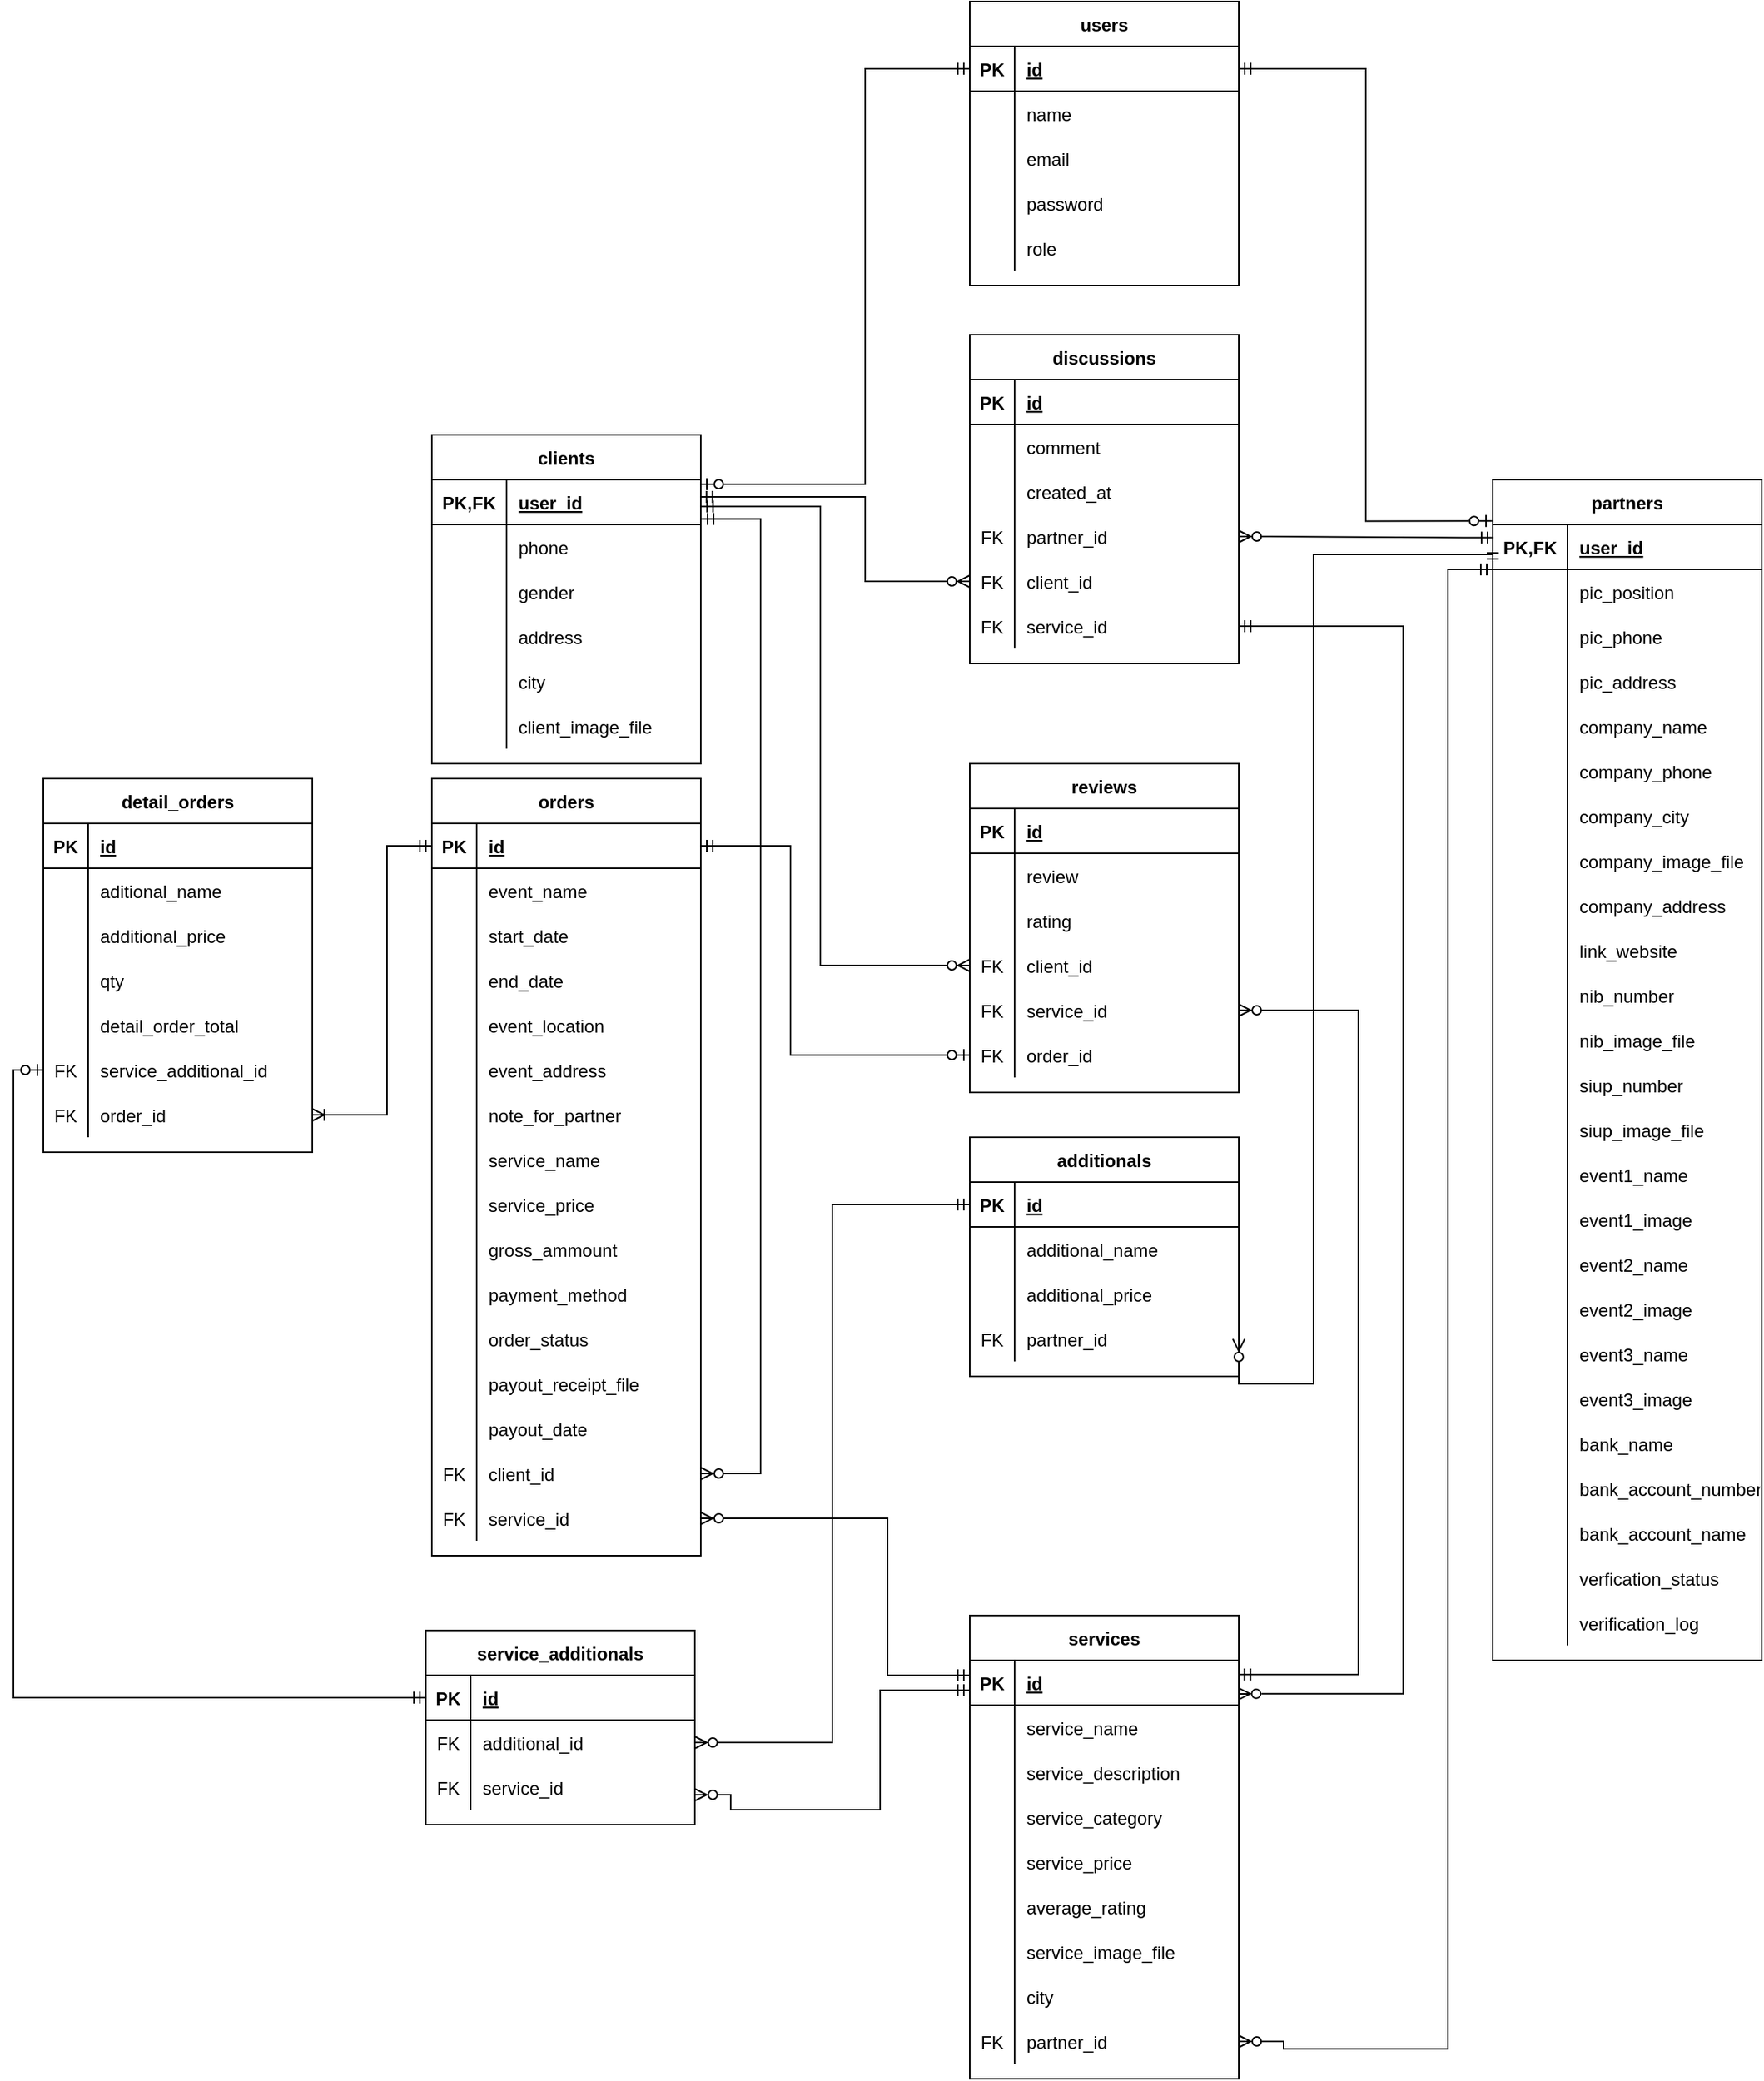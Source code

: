 <mxfile version="13.9.9" type="device"><diagram id="7vVhhY3sMpNbxDXtLegC" name="Page-1"><mxGraphModel dx="1702" dy="1594" grid="1" gridSize="10" guides="1" tooltips="1" connect="1" arrows="1" fold="1" page="1" pageScale="1" pageWidth="850" pageHeight="1100" math="0" shadow="0"><root><mxCell id="0"/><mxCell id="1" parent="0"/><mxCell id="mZylwE0ilWby5DpFtync-1" value="clients" style="shape=table;startSize=30;container=1;collapsible=1;childLayout=tableLayout;fixedRows=1;rowLines=0;fontStyle=1;align=center;resizeLast=1;" parent="1" vertex="1"><mxGeometry x="200" y="240" width="180" height="220" as="geometry"/></mxCell><mxCell id="mZylwE0ilWby5DpFtync-2" value="" style="shape=partialRectangle;collapsible=0;dropTarget=0;pointerEvents=0;fillColor=none;top=0;left=0;bottom=1;right=0;points=[[0,0.5],[1,0.5]];portConstraint=eastwest;" parent="mZylwE0ilWby5DpFtync-1" vertex="1"><mxGeometry y="30" width="180" height="30" as="geometry"/></mxCell><mxCell id="mZylwE0ilWby5DpFtync-3" value="PK,FK" style="shape=partialRectangle;connectable=0;fillColor=none;top=0;left=0;bottom=0;right=0;fontStyle=1;overflow=hidden;" parent="mZylwE0ilWby5DpFtync-2" vertex="1"><mxGeometry width="50" height="30" as="geometry"><mxRectangle width="50" height="30" as="alternateBounds"/></mxGeometry></mxCell><mxCell id="mZylwE0ilWby5DpFtync-4" value="user_id" style="shape=partialRectangle;connectable=0;fillColor=none;top=0;left=0;bottom=0;right=0;align=left;spacingLeft=6;fontStyle=5;overflow=hidden;" parent="mZylwE0ilWby5DpFtync-2" vertex="1"><mxGeometry x="50" width="130" height="30" as="geometry"><mxRectangle width="130" height="30" as="alternateBounds"/></mxGeometry></mxCell><mxCell id="B-_3HaKYSz6Sysi11OJN-1" style="shape=partialRectangle;collapsible=0;dropTarget=0;pointerEvents=0;fillColor=none;top=0;left=0;bottom=0;right=0;points=[[0,0.5],[1,0.5]];portConstraint=eastwest;" parent="mZylwE0ilWby5DpFtync-1" vertex="1"><mxGeometry y="60" width="180" height="30" as="geometry"/></mxCell><mxCell id="B-_3HaKYSz6Sysi11OJN-2" style="shape=partialRectangle;connectable=0;fillColor=none;top=0;left=0;bottom=0;right=0;editable=1;overflow=hidden;" parent="B-_3HaKYSz6Sysi11OJN-1" vertex="1"><mxGeometry width="50" height="30" as="geometry"><mxRectangle width="50" height="30" as="alternateBounds"/></mxGeometry></mxCell><mxCell id="B-_3HaKYSz6Sysi11OJN-3" value="phone" style="shape=partialRectangle;connectable=0;fillColor=none;top=0;left=0;bottom=0;right=0;align=left;spacingLeft=6;overflow=hidden;" parent="B-_3HaKYSz6Sysi11OJN-1" vertex="1"><mxGeometry x="50" width="130" height="30" as="geometry"><mxRectangle width="130" height="30" as="alternateBounds"/></mxGeometry></mxCell><mxCell id="mZylwE0ilWby5DpFtync-8" value="" style="shape=partialRectangle;collapsible=0;dropTarget=0;pointerEvents=0;fillColor=none;top=0;left=0;bottom=0;right=0;points=[[0,0.5],[1,0.5]];portConstraint=eastwest;" parent="mZylwE0ilWby5DpFtync-1" vertex="1"><mxGeometry y="90" width="180" height="30" as="geometry"/></mxCell><mxCell id="mZylwE0ilWby5DpFtync-9" value="" style="shape=partialRectangle;connectable=0;fillColor=none;top=0;left=0;bottom=0;right=0;editable=1;overflow=hidden;" parent="mZylwE0ilWby5DpFtync-8" vertex="1"><mxGeometry width="50" height="30" as="geometry"><mxRectangle width="50" height="30" as="alternateBounds"/></mxGeometry></mxCell><mxCell id="mZylwE0ilWby5DpFtync-10" value="gender" style="shape=partialRectangle;connectable=0;fillColor=none;top=0;left=0;bottom=0;right=0;align=left;spacingLeft=6;overflow=hidden;" parent="mZylwE0ilWby5DpFtync-8" vertex="1"><mxGeometry x="50" width="130" height="30" as="geometry"><mxRectangle width="130" height="30" as="alternateBounds"/></mxGeometry></mxCell><mxCell id="1_7S9FqW3H-1Bu59NG8p-7" style="shape=partialRectangle;collapsible=0;dropTarget=0;pointerEvents=0;fillColor=none;top=0;left=0;bottom=0;right=0;points=[[0,0.5],[1,0.5]];portConstraint=eastwest;" parent="mZylwE0ilWby5DpFtync-1" vertex="1"><mxGeometry y="120" width="180" height="30" as="geometry"/></mxCell><mxCell id="1_7S9FqW3H-1Bu59NG8p-8" style="shape=partialRectangle;connectable=0;fillColor=none;top=0;left=0;bottom=0;right=0;editable=1;overflow=hidden;" parent="1_7S9FqW3H-1Bu59NG8p-7" vertex="1"><mxGeometry width="50" height="30" as="geometry"><mxRectangle width="50" height="30" as="alternateBounds"/></mxGeometry></mxCell><mxCell id="1_7S9FqW3H-1Bu59NG8p-9" value="address" style="shape=partialRectangle;connectable=0;fillColor=none;top=0;left=0;bottom=0;right=0;align=left;spacingLeft=6;overflow=hidden;" parent="1_7S9FqW3H-1Bu59NG8p-7" vertex="1"><mxGeometry x="50" width="130" height="30" as="geometry"><mxRectangle width="130" height="30" as="alternateBounds"/></mxGeometry></mxCell><mxCell id="8lcmx79aWJHVTIyxf9C0-26" style="shape=partialRectangle;collapsible=0;dropTarget=0;pointerEvents=0;fillColor=none;top=0;left=0;bottom=0;right=0;points=[[0,0.5],[1,0.5]];portConstraint=eastwest;" parent="mZylwE0ilWby5DpFtync-1" vertex="1"><mxGeometry y="150" width="180" height="30" as="geometry"/></mxCell><mxCell id="8lcmx79aWJHVTIyxf9C0-27" style="shape=partialRectangle;connectable=0;fillColor=none;top=0;left=0;bottom=0;right=0;editable=1;overflow=hidden;" parent="8lcmx79aWJHVTIyxf9C0-26" vertex="1"><mxGeometry width="50" height="30" as="geometry"><mxRectangle width="50" height="30" as="alternateBounds"/></mxGeometry></mxCell><mxCell id="8lcmx79aWJHVTIyxf9C0-28" value="city" style="shape=partialRectangle;connectable=0;fillColor=none;top=0;left=0;bottom=0;right=0;align=left;spacingLeft=6;overflow=hidden;" parent="8lcmx79aWJHVTIyxf9C0-26" vertex="1"><mxGeometry x="50" width="130" height="30" as="geometry"><mxRectangle width="130" height="30" as="alternateBounds"/></mxGeometry></mxCell><mxCell id="B-_3HaKYSz6Sysi11OJN-4" style="shape=partialRectangle;collapsible=0;dropTarget=0;pointerEvents=0;fillColor=none;top=0;left=0;bottom=0;right=0;points=[[0,0.5],[1,0.5]];portConstraint=eastwest;" parent="mZylwE0ilWby5DpFtync-1" vertex="1"><mxGeometry y="180" width="180" height="30" as="geometry"/></mxCell><mxCell id="B-_3HaKYSz6Sysi11OJN-5" style="shape=partialRectangle;connectable=0;fillColor=none;top=0;left=0;bottom=0;right=0;editable=1;overflow=hidden;" parent="B-_3HaKYSz6Sysi11OJN-4" vertex="1"><mxGeometry width="50" height="30" as="geometry"><mxRectangle width="50" height="30" as="alternateBounds"/></mxGeometry></mxCell><mxCell id="B-_3HaKYSz6Sysi11OJN-6" value="client_image_file" style="shape=partialRectangle;connectable=0;fillColor=none;top=0;left=0;bottom=0;right=0;align=left;spacingLeft=6;overflow=hidden;" parent="B-_3HaKYSz6Sysi11OJN-4" vertex="1"><mxGeometry x="50" width="130" height="30" as="geometry"><mxRectangle width="130" height="30" as="alternateBounds"/></mxGeometry></mxCell><mxCell id="1_7S9FqW3H-1Bu59NG8p-26" value="partners" style="shape=table;startSize=30;container=1;collapsible=1;childLayout=tableLayout;fixedRows=1;rowLines=0;fontStyle=1;align=center;resizeLast=1;" parent="1" vertex="1"><mxGeometry x="910" y="270" width="180" height="790" as="geometry"/></mxCell><mxCell id="1_7S9FqW3H-1Bu59NG8p-27" value="" style="shape=partialRectangle;collapsible=0;dropTarget=0;pointerEvents=0;fillColor=none;top=0;left=0;bottom=1;right=0;points=[[0,0.5],[1,0.5]];portConstraint=eastwest;" parent="1_7S9FqW3H-1Bu59NG8p-26" vertex="1"><mxGeometry y="30" width="180" height="30" as="geometry"/></mxCell><mxCell id="1_7S9FqW3H-1Bu59NG8p-28" value="PK,FK" style="shape=partialRectangle;connectable=0;fillColor=none;top=0;left=0;bottom=0;right=0;fontStyle=1;overflow=hidden;" parent="1_7S9FqW3H-1Bu59NG8p-27" vertex="1"><mxGeometry width="50" height="30" as="geometry"><mxRectangle width="50" height="30" as="alternateBounds"/></mxGeometry></mxCell><mxCell id="1_7S9FqW3H-1Bu59NG8p-29" value="user_id" style="shape=partialRectangle;connectable=0;fillColor=none;top=0;left=0;bottom=0;right=0;align=left;spacingLeft=6;fontStyle=5;overflow=hidden;" parent="1_7S9FqW3H-1Bu59NG8p-27" vertex="1"><mxGeometry x="50" width="130" height="30" as="geometry"><mxRectangle width="130" height="30" as="alternateBounds"/></mxGeometry></mxCell><mxCell id="8lcmx79aWJHVTIyxf9C0-89" style="shape=partialRectangle;collapsible=0;dropTarget=0;pointerEvents=0;fillColor=none;top=0;left=0;bottom=0;right=0;points=[[0,0.5],[1,0.5]];portConstraint=eastwest;" parent="1_7S9FqW3H-1Bu59NG8p-26" vertex="1"><mxGeometry y="60" width="180" height="30" as="geometry"/></mxCell><mxCell id="8lcmx79aWJHVTIyxf9C0-90" style="shape=partialRectangle;connectable=0;fillColor=none;top=0;left=0;bottom=0;right=0;editable=1;overflow=hidden;" parent="8lcmx79aWJHVTIyxf9C0-89" vertex="1"><mxGeometry width="50" height="30" as="geometry"><mxRectangle width="50" height="30" as="alternateBounds"/></mxGeometry></mxCell><mxCell id="8lcmx79aWJHVTIyxf9C0-91" value="pic_position" style="shape=partialRectangle;connectable=0;fillColor=none;top=0;left=0;bottom=0;right=0;align=left;spacingLeft=6;overflow=hidden;" parent="8lcmx79aWJHVTIyxf9C0-89" vertex="1"><mxGeometry x="50" width="130" height="30" as="geometry"><mxRectangle width="130" height="30" as="alternateBounds"/></mxGeometry></mxCell><mxCell id="8lcmx79aWJHVTIyxf9C0-92" style="shape=partialRectangle;collapsible=0;dropTarget=0;pointerEvents=0;fillColor=none;top=0;left=0;bottom=0;right=0;points=[[0,0.5],[1,0.5]];portConstraint=eastwest;" parent="1_7S9FqW3H-1Bu59NG8p-26" vertex="1"><mxGeometry y="90" width="180" height="30" as="geometry"/></mxCell><mxCell id="8lcmx79aWJHVTIyxf9C0-93" style="shape=partialRectangle;connectable=0;fillColor=none;top=0;left=0;bottom=0;right=0;editable=1;overflow=hidden;" parent="8lcmx79aWJHVTIyxf9C0-92" vertex="1"><mxGeometry width="50" height="30" as="geometry"><mxRectangle width="50" height="30" as="alternateBounds"/></mxGeometry></mxCell><mxCell id="8lcmx79aWJHVTIyxf9C0-94" value="pic_phone" style="shape=partialRectangle;connectable=0;fillColor=none;top=0;left=0;bottom=0;right=0;align=left;spacingLeft=6;overflow=hidden;" parent="8lcmx79aWJHVTIyxf9C0-92" vertex="1"><mxGeometry x="50" width="130" height="30" as="geometry"><mxRectangle width="130" height="30" as="alternateBounds"/></mxGeometry></mxCell><mxCell id="8lcmx79aWJHVTIyxf9C0-95" style="shape=partialRectangle;collapsible=0;dropTarget=0;pointerEvents=0;fillColor=none;top=0;left=0;bottom=0;right=0;points=[[0,0.5],[1,0.5]];portConstraint=eastwest;" parent="1_7S9FqW3H-1Bu59NG8p-26" vertex="1"><mxGeometry y="120" width="180" height="30" as="geometry"/></mxCell><mxCell id="8lcmx79aWJHVTIyxf9C0-96" style="shape=partialRectangle;connectable=0;fillColor=none;top=0;left=0;bottom=0;right=0;editable=1;overflow=hidden;" parent="8lcmx79aWJHVTIyxf9C0-95" vertex="1"><mxGeometry width="50" height="30" as="geometry"><mxRectangle width="50" height="30" as="alternateBounds"/></mxGeometry></mxCell><mxCell id="8lcmx79aWJHVTIyxf9C0-97" value="pic_address" style="shape=partialRectangle;connectable=0;fillColor=none;top=0;left=0;bottom=0;right=0;align=left;spacingLeft=6;overflow=hidden;" parent="8lcmx79aWJHVTIyxf9C0-95" vertex="1"><mxGeometry x="50" width="130" height="30" as="geometry"><mxRectangle width="130" height="30" as="alternateBounds"/></mxGeometry></mxCell><mxCell id="1_7S9FqW3H-1Bu59NG8p-33" value="" style="shape=partialRectangle;collapsible=0;dropTarget=0;pointerEvents=0;fillColor=none;top=0;left=0;bottom=0;right=0;points=[[0,0.5],[1,0.5]];portConstraint=eastwest;" parent="1_7S9FqW3H-1Bu59NG8p-26" vertex="1"><mxGeometry y="150" width="180" height="30" as="geometry"/></mxCell><mxCell id="1_7S9FqW3H-1Bu59NG8p-34" value="" style="shape=partialRectangle;connectable=0;fillColor=none;top=0;left=0;bottom=0;right=0;editable=1;overflow=hidden;" parent="1_7S9FqW3H-1Bu59NG8p-33" vertex="1"><mxGeometry width="50" height="30" as="geometry"><mxRectangle width="50" height="30" as="alternateBounds"/></mxGeometry></mxCell><mxCell id="1_7S9FqW3H-1Bu59NG8p-35" value="company_name" style="shape=partialRectangle;connectable=0;fillColor=none;top=0;left=0;bottom=0;right=0;align=left;spacingLeft=6;overflow=hidden;" parent="1_7S9FqW3H-1Bu59NG8p-33" vertex="1"><mxGeometry x="50" width="130" height="30" as="geometry"><mxRectangle width="130" height="30" as="alternateBounds"/></mxGeometry></mxCell><mxCell id="1_7S9FqW3H-1Bu59NG8p-36" value="" style="shape=partialRectangle;collapsible=0;dropTarget=0;pointerEvents=0;fillColor=none;top=0;left=0;bottom=0;right=0;points=[[0,0.5],[1,0.5]];portConstraint=eastwest;" parent="1_7S9FqW3H-1Bu59NG8p-26" vertex="1"><mxGeometry y="180" width="180" height="30" as="geometry"/></mxCell><mxCell id="1_7S9FqW3H-1Bu59NG8p-37" value="" style="shape=partialRectangle;connectable=0;fillColor=none;top=0;left=0;bottom=0;right=0;editable=1;overflow=hidden;" parent="1_7S9FqW3H-1Bu59NG8p-36" vertex="1"><mxGeometry width="50" height="30" as="geometry"><mxRectangle width="50" height="30" as="alternateBounds"/></mxGeometry></mxCell><mxCell id="1_7S9FqW3H-1Bu59NG8p-38" value="company_phone" style="shape=partialRectangle;connectable=0;fillColor=none;top=0;left=0;bottom=0;right=0;align=left;spacingLeft=6;overflow=hidden;" parent="1_7S9FqW3H-1Bu59NG8p-36" vertex="1"><mxGeometry x="50" width="130" height="30" as="geometry"><mxRectangle width="130" height="30" as="alternateBounds"/></mxGeometry></mxCell><mxCell id="8lcmx79aWJHVTIyxf9C0-74" style="shape=partialRectangle;collapsible=0;dropTarget=0;pointerEvents=0;fillColor=none;top=0;left=0;bottom=0;right=0;points=[[0,0.5],[1,0.5]];portConstraint=eastwest;" parent="1_7S9FqW3H-1Bu59NG8p-26" vertex="1"><mxGeometry y="210" width="180" height="30" as="geometry"/></mxCell><mxCell id="8lcmx79aWJHVTIyxf9C0-75" style="shape=partialRectangle;connectable=0;fillColor=none;top=0;left=0;bottom=0;right=0;editable=1;overflow=hidden;" parent="8lcmx79aWJHVTIyxf9C0-74" vertex="1"><mxGeometry width="50" height="30" as="geometry"><mxRectangle width="50" height="30" as="alternateBounds"/></mxGeometry></mxCell><mxCell id="8lcmx79aWJHVTIyxf9C0-76" value="company_city" style="shape=partialRectangle;connectable=0;fillColor=none;top=0;left=0;bottom=0;right=0;align=left;spacingLeft=6;overflow=hidden;" parent="8lcmx79aWJHVTIyxf9C0-74" vertex="1"><mxGeometry x="50" width="130" height="30" as="geometry"><mxRectangle width="130" height="30" as="alternateBounds"/></mxGeometry></mxCell><mxCell id="8lcmx79aWJHVTIyxf9C0-77" style="shape=partialRectangle;collapsible=0;dropTarget=0;pointerEvents=0;fillColor=none;top=0;left=0;bottom=0;right=0;points=[[0,0.5],[1,0.5]];portConstraint=eastwest;" parent="1_7S9FqW3H-1Bu59NG8p-26" vertex="1"><mxGeometry y="240" width="180" height="30" as="geometry"/></mxCell><mxCell id="8lcmx79aWJHVTIyxf9C0-78" style="shape=partialRectangle;connectable=0;fillColor=none;top=0;left=0;bottom=0;right=0;editable=1;overflow=hidden;" parent="8lcmx79aWJHVTIyxf9C0-77" vertex="1"><mxGeometry width="50" height="30" as="geometry"><mxRectangle width="50" height="30" as="alternateBounds"/></mxGeometry></mxCell><mxCell id="8lcmx79aWJHVTIyxf9C0-79" value="company_image_file" style="shape=partialRectangle;connectable=0;fillColor=none;top=0;left=0;bottom=0;right=0;align=left;spacingLeft=6;overflow=hidden;" parent="8lcmx79aWJHVTIyxf9C0-77" vertex="1"><mxGeometry x="50" width="130" height="30" as="geometry"><mxRectangle width="130" height="30" as="alternateBounds"/></mxGeometry></mxCell><mxCell id="8lcmx79aWJHVTIyxf9C0-80" style="shape=partialRectangle;collapsible=0;dropTarget=0;pointerEvents=0;fillColor=none;top=0;left=0;bottom=0;right=0;points=[[0,0.5],[1,0.5]];portConstraint=eastwest;" parent="1_7S9FqW3H-1Bu59NG8p-26" vertex="1"><mxGeometry y="270" width="180" height="30" as="geometry"/></mxCell><mxCell id="8lcmx79aWJHVTIyxf9C0-81" style="shape=partialRectangle;connectable=0;fillColor=none;top=0;left=0;bottom=0;right=0;editable=1;overflow=hidden;" parent="8lcmx79aWJHVTIyxf9C0-80" vertex="1"><mxGeometry width="50" height="30" as="geometry"><mxRectangle width="50" height="30" as="alternateBounds"/></mxGeometry></mxCell><mxCell id="8lcmx79aWJHVTIyxf9C0-82" value="company_address" style="shape=partialRectangle;connectable=0;fillColor=none;top=0;left=0;bottom=0;right=0;align=left;spacingLeft=6;overflow=hidden;" parent="8lcmx79aWJHVTIyxf9C0-80" vertex="1"><mxGeometry x="50" width="130" height="30" as="geometry"><mxRectangle width="130" height="30" as="alternateBounds"/></mxGeometry></mxCell><mxCell id="8lcmx79aWJHVTIyxf9C0-83" style="shape=partialRectangle;collapsible=0;dropTarget=0;pointerEvents=0;fillColor=none;top=0;left=0;bottom=0;right=0;points=[[0,0.5],[1,0.5]];portConstraint=eastwest;" parent="1_7S9FqW3H-1Bu59NG8p-26" vertex="1"><mxGeometry y="300" width="180" height="30" as="geometry"/></mxCell><mxCell id="8lcmx79aWJHVTIyxf9C0-84" style="shape=partialRectangle;connectable=0;fillColor=none;top=0;left=0;bottom=0;right=0;editable=1;overflow=hidden;" parent="8lcmx79aWJHVTIyxf9C0-83" vertex="1"><mxGeometry width="50" height="30" as="geometry"><mxRectangle width="50" height="30" as="alternateBounds"/></mxGeometry></mxCell><mxCell id="8lcmx79aWJHVTIyxf9C0-85" value="link_website" style="shape=partialRectangle;connectable=0;fillColor=none;top=0;left=0;bottom=0;right=0;align=left;spacingLeft=6;overflow=hidden;" parent="8lcmx79aWJHVTIyxf9C0-83" vertex="1"><mxGeometry x="50" width="130" height="30" as="geometry"><mxRectangle width="130" height="30" as="alternateBounds"/></mxGeometry></mxCell><mxCell id="8lcmx79aWJHVTIyxf9C0-98" style="shape=partialRectangle;collapsible=0;dropTarget=0;pointerEvents=0;fillColor=none;top=0;left=0;bottom=0;right=0;points=[[0,0.5],[1,0.5]];portConstraint=eastwest;" parent="1_7S9FqW3H-1Bu59NG8p-26" vertex="1"><mxGeometry y="330" width="180" height="30" as="geometry"/></mxCell><mxCell id="8lcmx79aWJHVTIyxf9C0-99" style="shape=partialRectangle;connectable=0;fillColor=none;top=0;left=0;bottom=0;right=0;editable=1;overflow=hidden;" parent="8lcmx79aWJHVTIyxf9C0-98" vertex="1"><mxGeometry width="50" height="30" as="geometry"><mxRectangle width="50" height="30" as="alternateBounds"/></mxGeometry></mxCell><mxCell id="8lcmx79aWJHVTIyxf9C0-100" value="nib_number" style="shape=partialRectangle;connectable=0;fillColor=none;top=0;left=0;bottom=0;right=0;align=left;spacingLeft=6;overflow=hidden;" parent="8lcmx79aWJHVTIyxf9C0-98" vertex="1"><mxGeometry x="50" width="130" height="30" as="geometry"><mxRectangle width="130" height="30" as="alternateBounds"/></mxGeometry></mxCell><mxCell id="8lcmx79aWJHVTIyxf9C0-101" style="shape=partialRectangle;collapsible=0;dropTarget=0;pointerEvents=0;fillColor=none;top=0;left=0;bottom=0;right=0;points=[[0,0.5],[1,0.5]];portConstraint=eastwest;" parent="1_7S9FqW3H-1Bu59NG8p-26" vertex="1"><mxGeometry y="360" width="180" height="30" as="geometry"/></mxCell><mxCell id="8lcmx79aWJHVTIyxf9C0-102" style="shape=partialRectangle;connectable=0;fillColor=none;top=0;left=0;bottom=0;right=0;editable=1;overflow=hidden;" parent="8lcmx79aWJHVTIyxf9C0-101" vertex="1"><mxGeometry width="50" height="30" as="geometry"><mxRectangle width="50" height="30" as="alternateBounds"/></mxGeometry></mxCell><mxCell id="8lcmx79aWJHVTIyxf9C0-103" value="nib_image_file" style="shape=partialRectangle;connectable=0;fillColor=none;top=0;left=0;bottom=0;right=0;align=left;spacingLeft=6;overflow=hidden;" parent="8lcmx79aWJHVTIyxf9C0-101" vertex="1"><mxGeometry x="50" width="130" height="30" as="geometry"><mxRectangle width="130" height="30" as="alternateBounds"/></mxGeometry></mxCell><mxCell id="8lcmx79aWJHVTIyxf9C0-104" style="shape=partialRectangle;collapsible=0;dropTarget=0;pointerEvents=0;fillColor=none;top=0;left=0;bottom=0;right=0;points=[[0,0.5],[1,0.5]];portConstraint=eastwest;" parent="1_7S9FqW3H-1Bu59NG8p-26" vertex="1"><mxGeometry y="390" width="180" height="30" as="geometry"/></mxCell><mxCell id="8lcmx79aWJHVTIyxf9C0-105" style="shape=partialRectangle;connectable=0;fillColor=none;top=0;left=0;bottom=0;right=0;editable=1;overflow=hidden;" parent="8lcmx79aWJHVTIyxf9C0-104" vertex="1"><mxGeometry width="50" height="30" as="geometry"><mxRectangle width="50" height="30" as="alternateBounds"/></mxGeometry></mxCell><mxCell id="8lcmx79aWJHVTIyxf9C0-106" value="siup_number" style="shape=partialRectangle;connectable=0;fillColor=none;top=0;left=0;bottom=0;right=0;align=left;spacingLeft=6;overflow=hidden;" parent="8lcmx79aWJHVTIyxf9C0-104" vertex="1"><mxGeometry x="50" width="130" height="30" as="geometry"><mxRectangle width="130" height="30" as="alternateBounds"/></mxGeometry></mxCell><mxCell id="8lcmx79aWJHVTIyxf9C0-107" style="shape=partialRectangle;collapsible=0;dropTarget=0;pointerEvents=0;fillColor=none;top=0;left=0;bottom=0;right=0;points=[[0,0.5],[1,0.5]];portConstraint=eastwest;" parent="1_7S9FqW3H-1Bu59NG8p-26" vertex="1"><mxGeometry y="420" width="180" height="30" as="geometry"/></mxCell><mxCell id="8lcmx79aWJHVTIyxf9C0-108" style="shape=partialRectangle;connectable=0;fillColor=none;top=0;left=0;bottom=0;right=0;editable=1;overflow=hidden;" parent="8lcmx79aWJHVTIyxf9C0-107" vertex="1"><mxGeometry width="50" height="30" as="geometry"><mxRectangle width="50" height="30" as="alternateBounds"/></mxGeometry></mxCell><mxCell id="8lcmx79aWJHVTIyxf9C0-109" value="siup_image_file" style="shape=partialRectangle;connectable=0;fillColor=none;top=0;left=0;bottom=0;right=0;align=left;spacingLeft=6;overflow=hidden;" parent="8lcmx79aWJHVTIyxf9C0-107" vertex="1"><mxGeometry x="50" width="130" height="30" as="geometry"><mxRectangle width="130" height="30" as="alternateBounds"/></mxGeometry></mxCell><mxCell id="8lcmx79aWJHVTIyxf9C0-110" style="shape=partialRectangle;collapsible=0;dropTarget=0;pointerEvents=0;fillColor=none;top=0;left=0;bottom=0;right=0;points=[[0,0.5],[1,0.5]];portConstraint=eastwest;" parent="1_7S9FqW3H-1Bu59NG8p-26" vertex="1"><mxGeometry y="450" width="180" height="30" as="geometry"/></mxCell><mxCell id="8lcmx79aWJHVTIyxf9C0-111" style="shape=partialRectangle;connectable=0;fillColor=none;top=0;left=0;bottom=0;right=0;editable=1;overflow=hidden;" parent="8lcmx79aWJHVTIyxf9C0-110" vertex="1"><mxGeometry width="50" height="30" as="geometry"><mxRectangle width="50" height="30" as="alternateBounds"/></mxGeometry></mxCell><mxCell id="8lcmx79aWJHVTIyxf9C0-112" value="event1_name" style="shape=partialRectangle;connectable=0;fillColor=none;top=0;left=0;bottom=0;right=0;align=left;spacingLeft=6;overflow=hidden;" parent="8lcmx79aWJHVTIyxf9C0-110" vertex="1"><mxGeometry x="50" width="130" height="30" as="geometry"><mxRectangle width="130" height="30" as="alternateBounds"/></mxGeometry></mxCell><mxCell id="8lcmx79aWJHVTIyxf9C0-113" style="shape=partialRectangle;collapsible=0;dropTarget=0;pointerEvents=0;fillColor=none;top=0;left=0;bottom=0;right=0;points=[[0,0.5],[1,0.5]];portConstraint=eastwest;" parent="1_7S9FqW3H-1Bu59NG8p-26" vertex="1"><mxGeometry y="480" width="180" height="30" as="geometry"/></mxCell><mxCell id="8lcmx79aWJHVTIyxf9C0-114" style="shape=partialRectangle;connectable=0;fillColor=none;top=0;left=0;bottom=0;right=0;editable=1;overflow=hidden;" parent="8lcmx79aWJHVTIyxf9C0-113" vertex="1"><mxGeometry width="50" height="30" as="geometry"><mxRectangle width="50" height="30" as="alternateBounds"/></mxGeometry></mxCell><mxCell id="8lcmx79aWJHVTIyxf9C0-115" value="event1_image" style="shape=partialRectangle;connectable=0;fillColor=none;top=0;left=0;bottom=0;right=0;align=left;spacingLeft=6;overflow=hidden;" parent="8lcmx79aWJHVTIyxf9C0-113" vertex="1"><mxGeometry x="50" width="130" height="30" as="geometry"><mxRectangle width="130" height="30" as="alternateBounds"/></mxGeometry></mxCell><mxCell id="8lcmx79aWJHVTIyxf9C0-116" style="shape=partialRectangle;collapsible=0;dropTarget=0;pointerEvents=0;fillColor=none;top=0;left=0;bottom=0;right=0;points=[[0,0.5],[1,0.5]];portConstraint=eastwest;" parent="1_7S9FqW3H-1Bu59NG8p-26" vertex="1"><mxGeometry y="510" width="180" height="30" as="geometry"/></mxCell><mxCell id="8lcmx79aWJHVTIyxf9C0-117" style="shape=partialRectangle;connectable=0;fillColor=none;top=0;left=0;bottom=0;right=0;editable=1;overflow=hidden;" parent="8lcmx79aWJHVTIyxf9C0-116" vertex="1"><mxGeometry width="50" height="30" as="geometry"><mxRectangle width="50" height="30" as="alternateBounds"/></mxGeometry></mxCell><mxCell id="8lcmx79aWJHVTIyxf9C0-118" value="event2_name" style="shape=partialRectangle;connectable=0;fillColor=none;top=0;left=0;bottom=0;right=0;align=left;spacingLeft=6;overflow=hidden;" parent="8lcmx79aWJHVTIyxf9C0-116" vertex="1"><mxGeometry x="50" width="130" height="30" as="geometry"><mxRectangle width="130" height="30" as="alternateBounds"/></mxGeometry></mxCell><mxCell id="8lcmx79aWJHVTIyxf9C0-119" style="shape=partialRectangle;collapsible=0;dropTarget=0;pointerEvents=0;fillColor=none;top=0;left=0;bottom=0;right=0;points=[[0,0.5],[1,0.5]];portConstraint=eastwest;" parent="1_7S9FqW3H-1Bu59NG8p-26" vertex="1"><mxGeometry y="540" width="180" height="30" as="geometry"/></mxCell><mxCell id="8lcmx79aWJHVTIyxf9C0-120" style="shape=partialRectangle;connectable=0;fillColor=none;top=0;left=0;bottom=0;right=0;editable=1;overflow=hidden;" parent="8lcmx79aWJHVTIyxf9C0-119" vertex="1"><mxGeometry width="50" height="30" as="geometry"><mxRectangle width="50" height="30" as="alternateBounds"/></mxGeometry></mxCell><mxCell id="8lcmx79aWJHVTIyxf9C0-121" value="event2_image" style="shape=partialRectangle;connectable=0;fillColor=none;top=0;left=0;bottom=0;right=0;align=left;spacingLeft=6;overflow=hidden;" parent="8lcmx79aWJHVTIyxf9C0-119" vertex="1"><mxGeometry x="50" width="130" height="30" as="geometry"><mxRectangle width="130" height="30" as="alternateBounds"/></mxGeometry></mxCell><mxCell id="8lcmx79aWJHVTIyxf9C0-122" style="shape=partialRectangle;collapsible=0;dropTarget=0;pointerEvents=0;fillColor=none;top=0;left=0;bottom=0;right=0;points=[[0,0.5],[1,0.5]];portConstraint=eastwest;" parent="1_7S9FqW3H-1Bu59NG8p-26" vertex="1"><mxGeometry y="570" width="180" height="30" as="geometry"/></mxCell><mxCell id="8lcmx79aWJHVTIyxf9C0-123" style="shape=partialRectangle;connectable=0;fillColor=none;top=0;left=0;bottom=0;right=0;editable=1;overflow=hidden;" parent="8lcmx79aWJHVTIyxf9C0-122" vertex="1"><mxGeometry width="50" height="30" as="geometry"><mxRectangle width="50" height="30" as="alternateBounds"/></mxGeometry></mxCell><mxCell id="8lcmx79aWJHVTIyxf9C0-124" value="event3_name" style="shape=partialRectangle;connectable=0;fillColor=none;top=0;left=0;bottom=0;right=0;align=left;spacingLeft=6;overflow=hidden;" parent="8lcmx79aWJHVTIyxf9C0-122" vertex="1"><mxGeometry x="50" width="130" height="30" as="geometry"><mxRectangle width="130" height="30" as="alternateBounds"/></mxGeometry></mxCell><mxCell id="8lcmx79aWJHVTIyxf9C0-125" style="shape=partialRectangle;collapsible=0;dropTarget=0;pointerEvents=0;fillColor=none;top=0;left=0;bottom=0;right=0;points=[[0,0.5],[1,0.5]];portConstraint=eastwest;" parent="1_7S9FqW3H-1Bu59NG8p-26" vertex="1"><mxGeometry y="600" width="180" height="30" as="geometry"/></mxCell><mxCell id="8lcmx79aWJHVTIyxf9C0-126" style="shape=partialRectangle;connectable=0;fillColor=none;top=0;left=0;bottom=0;right=0;editable=1;overflow=hidden;" parent="8lcmx79aWJHVTIyxf9C0-125" vertex="1"><mxGeometry width="50" height="30" as="geometry"><mxRectangle width="50" height="30" as="alternateBounds"/></mxGeometry></mxCell><mxCell id="8lcmx79aWJHVTIyxf9C0-127" value="event3_image" style="shape=partialRectangle;connectable=0;fillColor=none;top=0;left=0;bottom=0;right=0;align=left;spacingLeft=6;overflow=hidden;" parent="8lcmx79aWJHVTIyxf9C0-125" vertex="1"><mxGeometry x="50" width="130" height="30" as="geometry"><mxRectangle width="130" height="30" as="alternateBounds"/></mxGeometry></mxCell><mxCell id="B-_3HaKYSz6Sysi11OJN-19" style="shape=partialRectangle;collapsible=0;dropTarget=0;pointerEvents=0;fillColor=none;top=0;left=0;bottom=0;right=0;points=[[0,0.5],[1,0.5]];portConstraint=eastwest;" parent="1_7S9FqW3H-1Bu59NG8p-26" vertex="1"><mxGeometry y="630" width="180" height="30" as="geometry"/></mxCell><mxCell id="B-_3HaKYSz6Sysi11OJN-20" style="shape=partialRectangle;connectable=0;fillColor=none;top=0;left=0;bottom=0;right=0;editable=1;overflow=hidden;" parent="B-_3HaKYSz6Sysi11OJN-19" vertex="1"><mxGeometry width="50" height="30" as="geometry"><mxRectangle width="50" height="30" as="alternateBounds"/></mxGeometry></mxCell><mxCell id="B-_3HaKYSz6Sysi11OJN-21" value="bank_name" style="shape=partialRectangle;connectable=0;fillColor=none;top=0;left=0;bottom=0;right=0;align=left;spacingLeft=6;overflow=hidden;" parent="B-_3HaKYSz6Sysi11OJN-19" vertex="1"><mxGeometry x="50" width="130" height="30" as="geometry"><mxRectangle width="130" height="30" as="alternateBounds"/></mxGeometry></mxCell><mxCell id="B-_3HaKYSz6Sysi11OJN-16" style="shape=partialRectangle;collapsible=0;dropTarget=0;pointerEvents=0;fillColor=none;top=0;left=0;bottom=0;right=0;points=[[0,0.5],[1,0.5]];portConstraint=eastwest;" parent="1_7S9FqW3H-1Bu59NG8p-26" vertex="1"><mxGeometry y="660" width="180" height="30" as="geometry"/></mxCell><mxCell id="B-_3HaKYSz6Sysi11OJN-17" style="shape=partialRectangle;connectable=0;fillColor=none;top=0;left=0;bottom=0;right=0;editable=1;overflow=hidden;" parent="B-_3HaKYSz6Sysi11OJN-16" vertex="1"><mxGeometry width="50" height="30" as="geometry"><mxRectangle width="50" height="30" as="alternateBounds"/></mxGeometry></mxCell><mxCell id="B-_3HaKYSz6Sysi11OJN-18" value="bank_account_number" style="shape=partialRectangle;connectable=0;fillColor=none;top=0;left=0;bottom=0;right=0;align=left;spacingLeft=6;overflow=hidden;" parent="B-_3HaKYSz6Sysi11OJN-16" vertex="1"><mxGeometry x="50" width="130" height="30" as="geometry"><mxRectangle width="130" height="30" as="alternateBounds"/></mxGeometry></mxCell><mxCell id="B-_3HaKYSz6Sysi11OJN-13" style="shape=partialRectangle;collapsible=0;dropTarget=0;pointerEvents=0;fillColor=none;top=0;left=0;bottom=0;right=0;points=[[0,0.5],[1,0.5]];portConstraint=eastwest;" parent="1_7S9FqW3H-1Bu59NG8p-26" vertex="1"><mxGeometry y="690" width="180" height="30" as="geometry"/></mxCell><mxCell id="B-_3HaKYSz6Sysi11OJN-14" style="shape=partialRectangle;connectable=0;fillColor=none;top=0;left=0;bottom=0;right=0;editable=1;overflow=hidden;" parent="B-_3HaKYSz6Sysi11OJN-13" vertex="1"><mxGeometry width="50" height="30" as="geometry"><mxRectangle width="50" height="30" as="alternateBounds"/></mxGeometry></mxCell><mxCell id="B-_3HaKYSz6Sysi11OJN-15" value="bank_account_name" style="shape=partialRectangle;connectable=0;fillColor=none;top=0;left=0;bottom=0;right=0;align=left;spacingLeft=6;overflow=hidden;" parent="B-_3HaKYSz6Sysi11OJN-13" vertex="1"><mxGeometry x="50" width="130" height="30" as="geometry"><mxRectangle width="130" height="30" as="alternateBounds"/></mxGeometry></mxCell><mxCell id="B-_3HaKYSz6Sysi11OJN-10" style="shape=partialRectangle;collapsible=0;dropTarget=0;pointerEvents=0;fillColor=none;top=0;left=0;bottom=0;right=0;points=[[0,0.5],[1,0.5]];portConstraint=eastwest;" parent="1_7S9FqW3H-1Bu59NG8p-26" vertex="1"><mxGeometry y="720" width="180" height="30" as="geometry"/></mxCell><mxCell id="B-_3HaKYSz6Sysi11OJN-11" style="shape=partialRectangle;connectable=0;fillColor=none;top=0;left=0;bottom=0;right=0;editable=1;overflow=hidden;" parent="B-_3HaKYSz6Sysi11OJN-10" vertex="1"><mxGeometry width="50" height="30" as="geometry"><mxRectangle width="50" height="30" as="alternateBounds"/></mxGeometry></mxCell><mxCell id="B-_3HaKYSz6Sysi11OJN-12" value="verfication_status" style="shape=partialRectangle;connectable=0;fillColor=none;top=0;left=0;bottom=0;right=0;align=left;spacingLeft=6;overflow=hidden;" parent="B-_3HaKYSz6Sysi11OJN-10" vertex="1"><mxGeometry x="50" width="130" height="30" as="geometry"><mxRectangle width="130" height="30" as="alternateBounds"/></mxGeometry></mxCell><mxCell id="B-_3HaKYSz6Sysi11OJN-7" style="shape=partialRectangle;collapsible=0;dropTarget=0;pointerEvents=0;fillColor=none;top=0;left=0;bottom=0;right=0;points=[[0,0.5],[1,0.5]];portConstraint=eastwest;" parent="1_7S9FqW3H-1Bu59NG8p-26" vertex="1"><mxGeometry y="750" width="180" height="30" as="geometry"/></mxCell><mxCell id="B-_3HaKYSz6Sysi11OJN-8" style="shape=partialRectangle;connectable=0;fillColor=none;top=0;left=0;bottom=0;right=0;editable=1;overflow=hidden;" parent="B-_3HaKYSz6Sysi11OJN-7" vertex="1"><mxGeometry width="50" height="30" as="geometry"><mxRectangle width="50" height="30" as="alternateBounds"/></mxGeometry></mxCell><mxCell id="B-_3HaKYSz6Sysi11OJN-9" value="verification_log" style="shape=partialRectangle;connectable=0;fillColor=none;top=0;left=0;bottom=0;right=0;align=left;spacingLeft=6;overflow=hidden;" parent="B-_3HaKYSz6Sysi11OJN-7" vertex="1"><mxGeometry x="50" width="130" height="30" as="geometry"><mxRectangle width="130" height="30" as="alternateBounds"/></mxGeometry></mxCell><mxCell id="1_7S9FqW3H-1Bu59NG8p-54" value="services" style="shape=table;startSize=30;container=1;collapsible=1;childLayout=tableLayout;fixedRows=1;rowLines=0;fontStyle=1;align=center;resizeLast=1;" parent="1" vertex="1"><mxGeometry x="560" y="1030" width="180" height="310" as="geometry"/></mxCell><mxCell id="1_7S9FqW3H-1Bu59NG8p-55" value="" style="shape=partialRectangle;collapsible=0;dropTarget=0;pointerEvents=0;fillColor=none;top=0;left=0;bottom=1;right=0;points=[[0,0.5],[1,0.5]];portConstraint=eastwest;" parent="1_7S9FqW3H-1Bu59NG8p-54" vertex="1"><mxGeometry y="30" width="180" height="30" as="geometry"/></mxCell><mxCell id="1_7S9FqW3H-1Bu59NG8p-56" value="PK" style="shape=partialRectangle;connectable=0;fillColor=none;top=0;left=0;bottom=0;right=0;fontStyle=1;overflow=hidden;" parent="1_7S9FqW3H-1Bu59NG8p-55" vertex="1"><mxGeometry width="30" height="30" as="geometry"><mxRectangle width="30" height="30" as="alternateBounds"/></mxGeometry></mxCell><mxCell id="1_7S9FqW3H-1Bu59NG8p-57" value="id" style="shape=partialRectangle;connectable=0;fillColor=none;top=0;left=0;bottom=0;right=0;align=left;spacingLeft=6;fontStyle=5;overflow=hidden;" parent="1_7S9FqW3H-1Bu59NG8p-55" vertex="1"><mxGeometry x="30" width="150" height="30" as="geometry"><mxRectangle width="150" height="30" as="alternateBounds"/></mxGeometry></mxCell><mxCell id="1_7S9FqW3H-1Bu59NG8p-58" value="" style="shape=partialRectangle;collapsible=0;dropTarget=0;pointerEvents=0;fillColor=none;top=0;left=0;bottom=0;right=0;points=[[0,0.5],[1,0.5]];portConstraint=eastwest;" parent="1_7S9FqW3H-1Bu59NG8p-54" vertex="1"><mxGeometry y="60" width="180" height="30" as="geometry"/></mxCell><mxCell id="1_7S9FqW3H-1Bu59NG8p-59" value="" style="shape=partialRectangle;connectable=0;fillColor=none;top=0;left=0;bottom=0;right=0;editable=1;overflow=hidden;" parent="1_7S9FqW3H-1Bu59NG8p-58" vertex="1"><mxGeometry width="30" height="30" as="geometry"><mxRectangle width="30" height="30" as="alternateBounds"/></mxGeometry></mxCell><mxCell id="1_7S9FqW3H-1Bu59NG8p-60" value="service_name" style="shape=partialRectangle;connectable=0;fillColor=none;top=0;left=0;bottom=0;right=0;align=left;spacingLeft=6;overflow=hidden;" parent="1_7S9FqW3H-1Bu59NG8p-58" vertex="1"><mxGeometry x="30" width="150" height="30" as="geometry"><mxRectangle width="150" height="30" as="alternateBounds"/></mxGeometry></mxCell><mxCell id="B-_3HaKYSz6Sysi11OJN-22" style="shape=partialRectangle;collapsible=0;dropTarget=0;pointerEvents=0;fillColor=none;top=0;left=0;bottom=0;right=0;points=[[0,0.5],[1,0.5]];portConstraint=eastwest;" parent="1_7S9FqW3H-1Bu59NG8p-54" vertex="1"><mxGeometry y="90" width="180" height="30" as="geometry"/></mxCell><mxCell id="B-_3HaKYSz6Sysi11OJN-23" style="shape=partialRectangle;connectable=0;fillColor=none;top=0;left=0;bottom=0;right=0;editable=1;overflow=hidden;" parent="B-_3HaKYSz6Sysi11OJN-22" vertex="1"><mxGeometry width="30" height="30" as="geometry"><mxRectangle width="30" height="30" as="alternateBounds"/></mxGeometry></mxCell><mxCell id="B-_3HaKYSz6Sysi11OJN-24" value="service_description" style="shape=partialRectangle;connectable=0;fillColor=none;top=0;left=0;bottom=0;right=0;align=left;spacingLeft=6;overflow=hidden;" parent="B-_3HaKYSz6Sysi11OJN-22" vertex="1"><mxGeometry x="30" width="150" height="30" as="geometry"><mxRectangle width="150" height="30" as="alternateBounds"/></mxGeometry></mxCell><mxCell id="B-_3HaKYSz6Sysi11OJN-25" style="shape=partialRectangle;collapsible=0;dropTarget=0;pointerEvents=0;fillColor=none;top=0;left=0;bottom=0;right=0;points=[[0,0.5],[1,0.5]];portConstraint=eastwest;" parent="1_7S9FqW3H-1Bu59NG8p-54" vertex="1"><mxGeometry y="120" width="180" height="30" as="geometry"/></mxCell><mxCell id="B-_3HaKYSz6Sysi11OJN-26" style="shape=partialRectangle;connectable=0;fillColor=none;top=0;left=0;bottom=0;right=0;editable=1;overflow=hidden;" parent="B-_3HaKYSz6Sysi11OJN-25" vertex="1"><mxGeometry width="30" height="30" as="geometry"><mxRectangle width="30" height="30" as="alternateBounds"/></mxGeometry></mxCell><mxCell id="B-_3HaKYSz6Sysi11OJN-27" value="service_category" style="shape=partialRectangle;connectable=0;fillColor=none;top=0;left=0;bottom=0;right=0;align=left;spacingLeft=6;overflow=hidden;" parent="B-_3HaKYSz6Sysi11OJN-25" vertex="1"><mxGeometry x="30" width="150" height="30" as="geometry"><mxRectangle width="150" height="30" as="alternateBounds"/></mxGeometry></mxCell><mxCell id="B-_3HaKYSz6Sysi11OJN-34" style="shape=partialRectangle;collapsible=0;dropTarget=0;pointerEvents=0;fillColor=none;top=0;left=0;bottom=0;right=0;points=[[0,0.5],[1,0.5]];portConstraint=eastwest;" parent="1_7S9FqW3H-1Bu59NG8p-54" vertex="1"><mxGeometry y="150" width="180" height="30" as="geometry"/></mxCell><mxCell id="B-_3HaKYSz6Sysi11OJN-35" style="shape=partialRectangle;connectable=0;fillColor=none;top=0;left=0;bottom=0;right=0;editable=1;overflow=hidden;" parent="B-_3HaKYSz6Sysi11OJN-34" vertex="1"><mxGeometry width="30" height="30" as="geometry"><mxRectangle width="30" height="30" as="alternateBounds"/></mxGeometry></mxCell><mxCell id="B-_3HaKYSz6Sysi11OJN-36" value="service_price" style="shape=partialRectangle;connectable=0;fillColor=none;top=0;left=0;bottom=0;right=0;align=left;spacingLeft=6;overflow=hidden;" parent="B-_3HaKYSz6Sysi11OJN-34" vertex="1"><mxGeometry x="30" width="150" height="30" as="geometry"><mxRectangle width="150" height="30" as="alternateBounds"/></mxGeometry></mxCell><mxCell id="B-_3HaKYSz6Sysi11OJN-31" style="shape=partialRectangle;collapsible=0;dropTarget=0;pointerEvents=0;fillColor=none;top=0;left=0;bottom=0;right=0;points=[[0,0.5],[1,0.5]];portConstraint=eastwest;" parent="1_7S9FqW3H-1Bu59NG8p-54" vertex="1"><mxGeometry y="180" width="180" height="30" as="geometry"/></mxCell><mxCell id="B-_3HaKYSz6Sysi11OJN-32" style="shape=partialRectangle;connectable=0;fillColor=none;top=0;left=0;bottom=0;right=0;editable=1;overflow=hidden;" parent="B-_3HaKYSz6Sysi11OJN-31" vertex="1"><mxGeometry width="30" height="30" as="geometry"><mxRectangle width="30" height="30" as="alternateBounds"/></mxGeometry></mxCell><mxCell id="B-_3HaKYSz6Sysi11OJN-33" value="average_rating" style="shape=partialRectangle;connectable=0;fillColor=none;top=0;left=0;bottom=0;right=0;align=left;spacingLeft=6;overflow=hidden;" parent="B-_3HaKYSz6Sysi11OJN-31" vertex="1"><mxGeometry x="30" width="150" height="30" as="geometry"><mxRectangle width="150" height="30" as="alternateBounds"/></mxGeometry></mxCell><mxCell id="B-_3HaKYSz6Sysi11OJN-28" style="shape=partialRectangle;collapsible=0;dropTarget=0;pointerEvents=0;fillColor=none;top=0;left=0;bottom=0;right=0;points=[[0,0.5],[1,0.5]];portConstraint=eastwest;" parent="1_7S9FqW3H-1Bu59NG8p-54" vertex="1"><mxGeometry y="210" width="180" height="30" as="geometry"/></mxCell><mxCell id="B-_3HaKYSz6Sysi11OJN-29" style="shape=partialRectangle;connectable=0;fillColor=none;top=0;left=0;bottom=0;right=0;editable=1;overflow=hidden;" parent="B-_3HaKYSz6Sysi11OJN-28" vertex="1"><mxGeometry width="30" height="30" as="geometry"><mxRectangle width="30" height="30" as="alternateBounds"/></mxGeometry></mxCell><mxCell id="B-_3HaKYSz6Sysi11OJN-30" value="service_image_file" style="shape=partialRectangle;connectable=0;fillColor=none;top=0;left=0;bottom=0;right=0;align=left;spacingLeft=6;overflow=hidden;" parent="B-_3HaKYSz6Sysi11OJN-28" vertex="1"><mxGeometry x="30" width="150" height="30" as="geometry"><mxRectangle width="150" height="30" as="alternateBounds"/></mxGeometry></mxCell><mxCell id="8lcmx79aWJHVTIyxf9C0-33" style="shape=partialRectangle;collapsible=0;dropTarget=0;pointerEvents=0;fillColor=none;top=0;left=0;bottom=0;right=0;points=[[0,0.5],[1,0.5]];portConstraint=eastwest;" parent="1_7S9FqW3H-1Bu59NG8p-54" vertex="1"><mxGeometry y="240" width="180" height="30" as="geometry"/></mxCell><mxCell id="8lcmx79aWJHVTIyxf9C0-34" style="shape=partialRectangle;connectable=0;fillColor=none;top=0;left=0;bottom=0;right=0;editable=1;overflow=hidden;" parent="8lcmx79aWJHVTIyxf9C0-33" vertex="1"><mxGeometry width="30" height="30" as="geometry"><mxRectangle width="30" height="30" as="alternateBounds"/></mxGeometry></mxCell><mxCell id="8lcmx79aWJHVTIyxf9C0-35" value="city" style="shape=partialRectangle;connectable=0;fillColor=none;top=0;left=0;bottom=0;right=0;align=left;spacingLeft=6;overflow=hidden;" parent="8lcmx79aWJHVTIyxf9C0-33" vertex="1"><mxGeometry x="30" width="150" height="30" as="geometry"><mxRectangle width="150" height="30" as="alternateBounds"/></mxGeometry></mxCell><mxCell id="1_7S9FqW3H-1Bu59NG8p-81" style="shape=partialRectangle;collapsible=0;dropTarget=0;pointerEvents=0;fillColor=none;top=0;left=0;bottom=0;right=0;points=[[0,0.5],[1,0.5]];portConstraint=eastwest;" parent="1_7S9FqW3H-1Bu59NG8p-54" vertex="1"><mxGeometry y="270" width="180" height="30" as="geometry"/></mxCell><mxCell id="1_7S9FqW3H-1Bu59NG8p-82" value="FK" style="shape=partialRectangle;connectable=0;fillColor=none;top=0;left=0;bottom=0;right=0;editable=1;overflow=hidden;" parent="1_7S9FqW3H-1Bu59NG8p-81" vertex="1"><mxGeometry width="30" height="30" as="geometry"><mxRectangle width="30" height="30" as="alternateBounds"/></mxGeometry></mxCell><mxCell id="1_7S9FqW3H-1Bu59NG8p-83" value="partner_id" style="shape=partialRectangle;connectable=0;fillColor=none;top=0;left=0;bottom=0;right=0;align=left;spacingLeft=6;overflow=hidden;" parent="1_7S9FqW3H-1Bu59NG8p-81" vertex="1"><mxGeometry x="30" width="150" height="30" as="geometry"><mxRectangle width="150" height="30" as="alternateBounds"/></mxGeometry></mxCell><mxCell id="1_7S9FqW3H-1Bu59NG8p-67" value="additionals" style="shape=table;startSize=30;container=1;collapsible=1;childLayout=tableLayout;fixedRows=1;rowLines=0;fontStyle=1;align=center;resizeLast=1;" parent="1" vertex="1"><mxGeometry x="560" y="710" width="180" height="160" as="geometry"/></mxCell><mxCell id="1_7S9FqW3H-1Bu59NG8p-68" value="" style="shape=partialRectangle;collapsible=0;dropTarget=0;pointerEvents=0;fillColor=none;top=0;left=0;bottom=1;right=0;points=[[0,0.5],[1,0.5]];portConstraint=eastwest;" parent="1_7S9FqW3H-1Bu59NG8p-67" vertex="1"><mxGeometry y="30" width="180" height="30" as="geometry"/></mxCell><mxCell id="1_7S9FqW3H-1Bu59NG8p-69" value="PK" style="shape=partialRectangle;connectable=0;fillColor=none;top=0;left=0;bottom=0;right=0;fontStyle=1;overflow=hidden;" parent="1_7S9FqW3H-1Bu59NG8p-68" vertex="1"><mxGeometry width="30" height="30" as="geometry"><mxRectangle width="30" height="30" as="alternateBounds"/></mxGeometry></mxCell><mxCell id="1_7S9FqW3H-1Bu59NG8p-70" value="id" style="shape=partialRectangle;connectable=0;fillColor=none;top=0;left=0;bottom=0;right=0;align=left;spacingLeft=6;fontStyle=5;overflow=hidden;" parent="1_7S9FqW3H-1Bu59NG8p-68" vertex="1"><mxGeometry x="30" width="150" height="30" as="geometry"><mxRectangle width="150" height="30" as="alternateBounds"/></mxGeometry></mxCell><mxCell id="B-_3HaKYSz6Sysi11OJN-61" value="" style="shape=partialRectangle;collapsible=0;dropTarget=0;pointerEvents=0;fillColor=none;top=0;left=0;bottom=0;right=0;points=[[0,0.5],[1,0.5]];portConstraint=eastwest;" parent="1_7S9FqW3H-1Bu59NG8p-67" vertex="1"><mxGeometry y="60" width="180" height="30" as="geometry"/></mxCell><mxCell id="B-_3HaKYSz6Sysi11OJN-62" value="" style="shape=partialRectangle;connectable=0;fillColor=none;top=0;left=0;bottom=0;right=0;editable=1;overflow=hidden;" parent="B-_3HaKYSz6Sysi11OJN-61" vertex="1"><mxGeometry width="30" height="30" as="geometry"><mxRectangle width="30" height="30" as="alternateBounds"/></mxGeometry></mxCell><mxCell id="B-_3HaKYSz6Sysi11OJN-63" value="additional_name" style="shape=partialRectangle;connectable=0;fillColor=none;top=0;left=0;bottom=0;right=0;align=left;spacingLeft=6;overflow=hidden;" parent="B-_3HaKYSz6Sysi11OJN-61" vertex="1"><mxGeometry x="30" width="150" height="30" as="geometry"><mxRectangle width="150" height="30" as="alternateBounds"/></mxGeometry></mxCell><mxCell id="1_7S9FqW3H-1Bu59NG8p-74" value="" style="shape=partialRectangle;collapsible=0;dropTarget=0;pointerEvents=0;fillColor=none;top=0;left=0;bottom=0;right=0;points=[[0,0.5],[1,0.5]];portConstraint=eastwest;" parent="1_7S9FqW3H-1Bu59NG8p-67" vertex="1"><mxGeometry y="90" width="180" height="30" as="geometry"/></mxCell><mxCell id="1_7S9FqW3H-1Bu59NG8p-75" value="" style="shape=partialRectangle;connectable=0;fillColor=none;top=0;left=0;bottom=0;right=0;editable=1;overflow=hidden;" parent="1_7S9FqW3H-1Bu59NG8p-74" vertex="1"><mxGeometry width="30" height="30" as="geometry"><mxRectangle width="30" height="30" as="alternateBounds"/></mxGeometry></mxCell><mxCell id="1_7S9FqW3H-1Bu59NG8p-76" value="additional_price" style="shape=partialRectangle;connectable=0;fillColor=none;top=0;left=0;bottom=0;right=0;align=left;spacingLeft=6;overflow=hidden;" parent="1_7S9FqW3H-1Bu59NG8p-74" vertex="1"><mxGeometry x="30" width="150" height="30" as="geometry"><mxRectangle width="150" height="30" as="alternateBounds"/></mxGeometry></mxCell><mxCell id="1_7S9FqW3H-1Bu59NG8p-77" value="" style="shape=partialRectangle;collapsible=0;dropTarget=0;pointerEvents=0;fillColor=none;top=0;left=0;bottom=0;right=0;points=[[0,0.5],[1,0.5]];portConstraint=eastwest;" parent="1_7S9FqW3H-1Bu59NG8p-67" vertex="1"><mxGeometry y="120" width="180" height="30" as="geometry"/></mxCell><mxCell id="1_7S9FqW3H-1Bu59NG8p-78" value="FK" style="shape=partialRectangle;connectable=0;fillColor=none;top=0;left=0;bottom=0;right=0;editable=1;overflow=hidden;" parent="1_7S9FqW3H-1Bu59NG8p-77" vertex="1"><mxGeometry width="30" height="30" as="geometry"><mxRectangle width="30" height="30" as="alternateBounds"/></mxGeometry></mxCell><mxCell id="1_7S9FqW3H-1Bu59NG8p-79" value="partner_id" style="shape=partialRectangle;connectable=0;fillColor=none;top=0;left=0;bottom=0;right=0;align=left;spacingLeft=6;overflow=hidden;" parent="1_7S9FqW3H-1Bu59NG8p-77" vertex="1"><mxGeometry x="30" width="150" height="30" as="geometry"><mxRectangle width="150" height="30" as="alternateBounds"/></mxGeometry></mxCell><mxCell id="1_7S9FqW3H-1Bu59NG8p-80" value="" style="fontSize=12;html=1;endArrow=ERzeroToMany;startArrow=ERmandOne;entryX=1;entryY=0.5;entryDx=0;entryDy=0;rounded=0;edgeStyle=orthogonalEdgeStyle;" parent="1" target="1_7S9FqW3H-1Bu59NG8p-81" edge="1"><mxGeometry width="100" height="100" relative="1" as="geometry"><mxPoint x="910" y="330" as="sourcePoint"/><mxPoint x="580" y="410" as="targetPoint"/><Array as="points"><mxPoint x="880" y="330"/><mxPoint x="880" y="1320"/><mxPoint x="770" y="1320"/><mxPoint x="770" y="1315"/></Array></mxGeometry></mxCell><mxCell id="1_7S9FqW3H-1Bu59NG8p-84" value="" style="edgeStyle=orthogonalEdgeStyle;fontSize=12;html=1;endArrow=ERzeroToMany;startArrow=ERmandOne;exitX=0;exitY=0.5;exitDx=0;exitDy=0;entryX=1;entryY=0.5;entryDx=0;entryDy=0;rounded=0;" parent="1" source="1_7S9FqW3H-1Bu59NG8p-27" target="1_7S9FqW3H-1Bu59NG8p-77" edge="1"><mxGeometry width="100" height="100" relative="1" as="geometry"><mxPoint x="480" y="510" as="sourcePoint"/><mxPoint x="580" y="410" as="targetPoint"/><Array as="points"><mxPoint x="910" y="320"/><mxPoint x="790" y="320"/><mxPoint x="790" y="875"/></Array></mxGeometry></mxCell><mxCell id="1_7S9FqW3H-1Bu59NG8p-85" value="orders" style="shape=table;startSize=30;container=1;collapsible=1;childLayout=tableLayout;fixedRows=1;rowLines=0;fontStyle=1;align=center;resizeLast=1;" parent="1" vertex="1"><mxGeometry x="200" y="470" width="180" height="520" as="geometry"/></mxCell><mxCell id="1_7S9FqW3H-1Bu59NG8p-86" value="" style="shape=partialRectangle;collapsible=0;dropTarget=0;pointerEvents=0;fillColor=none;top=0;left=0;bottom=1;right=0;points=[[0,0.5],[1,0.5]];portConstraint=eastwest;" parent="1_7S9FqW3H-1Bu59NG8p-85" vertex="1"><mxGeometry y="30" width="180" height="30" as="geometry"/></mxCell><mxCell id="1_7S9FqW3H-1Bu59NG8p-87" value="PK" style="shape=partialRectangle;connectable=0;fillColor=none;top=0;left=0;bottom=0;right=0;fontStyle=1;overflow=hidden;" parent="1_7S9FqW3H-1Bu59NG8p-86" vertex="1"><mxGeometry width="30" height="30" as="geometry"><mxRectangle width="30" height="30" as="alternateBounds"/></mxGeometry></mxCell><mxCell id="1_7S9FqW3H-1Bu59NG8p-88" value="id" style="shape=partialRectangle;connectable=0;fillColor=none;top=0;left=0;bottom=0;right=0;align=left;spacingLeft=6;fontStyle=5;overflow=hidden;" parent="1_7S9FqW3H-1Bu59NG8p-86" vertex="1"><mxGeometry x="30" width="150" height="30" as="geometry"><mxRectangle width="150" height="30" as="alternateBounds"/></mxGeometry></mxCell><mxCell id="1_7S9FqW3H-1Bu59NG8p-92" value="" style="shape=partialRectangle;collapsible=0;dropTarget=0;pointerEvents=0;fillColor=none;top=0;left=0;bottom=0;right=0;points=[[0,0.5],[1,0.5]];portConstraint=eastwest;" parent="1_7S9FqW3H-1Bu59NG8p-85" vertex="1"><mxGeometry y="60" width="180" height="30" as="geometry"/></mxCell><mxCell id="1_7S9FqW3H-1Bu59NG8p-93" value="" style="shape=partialRectangle;connectable=0;fillColor=none;top=0;left=0;bottom=0;right=0;editable=1;overflow=hidden;" parent="1_7S9FqW3H-1Bu59NG8p-92" vertex="1"><mxGeometry width="30" height="30" as="geometry"><mxRectangle width="30" height="30" as="alternateBounds"/></mxGeometry></mxCell><mxCell id="1_7S9FqW3H-1Bu59NG8p-94" value="event_name" style="shape=partialRectangle;connectable=0;fillColor=none;top=0;left=0;bottom=0;right=0;align=left;spacingLeft=6;overflow=hidden;" parent="1_7S9FqW3H-1Bu59NG8p-92" vertex="1"><mxGeometry x="30" width="150" height="30" as="geometry"><mxRectangle width="150" height="30" as="alternateBounds"/></mxGeometry></mxCell><mxCell id="1_7S9FqW3H-1Bu59NG8p-95" value="" style="shape=partialRectangle;collapsible=0;dropTarget=0;pointerEvents=0;fillColor=none;top=0;left=0;bottom=0;right=0;points=[[0,0.5],[1,0.5]];portConstraint=eastwest;" parent="1_7S9FqW3H-1Bu59NG8p-85" vertex="1"><mxGeometry y="90" width="180" height="30" as="geometry"/></mxCell><mxCell id="1_7S9FqW3H-1Bu59NG8p-96" value="" style="shape=partialRectangle;connectable=0;fillColor=none;top=0;left=0;bottom=0;right=0;editable=1;overflow=hidden;" parent="1_7S9FqW3H-1Bu59NG8p-95" vertex="1"><mxGeometry width="30" height="30" as="geometry"><mxRectangle width="30" height="30" as="alternateBounds"/></mxGeometry></mxCell><mxCell id="1_7S9FqW3H-1Bu59NG8p-97" value="start_date" style="shape=partialRectangle;connectable=0;fillColor=none;top=0;left=0;bottom=0;right=0;align=left;spacingLeft=6;overflow=hidden;" parent="1_7S9FqW3H-1Bu59NG8p-95" vertex="1"><mxGeometry x="30" width="150" height="30" as="geometry"><mxRectangle width="150" height="30" as="alternateBounds"/></mxGeometry></mxCell><mxCell id="B-_3HaKYSz6Sysi11OJN-96" style="shape=partialRectangle;collapsible=0;dropTarget=0;pointerEvents=0;fillColor=none;top=0;left=0;bottom=0;right=0;points=[[0,0.5],[1,0.5]];portConstraint=eastwest;" parent="1_7S9FqW3H-1Bu59NG8p-85" vertex="1"><mxGeometry y="120" width="180" height="30" as="geometry"/></mxCell><mxCell id="B-_3HaKYSz6Sysi11OJN-97" style="shape=partialRectangle;connectable=0;fillColor=none;top=0;left=0;bottom=0;right=0;editable=1;overflow=hidden;" parent="B-_3HaKYSz6Sysi11OJN-96" vertex="1"><mxGeometry width="30" height="30" as="geometry"><mxRectangle width="30" height="30" as="alternateBounds"/></mxGeometry></mxCell><mxCell id="B-_3HaKYSz6Sysi11OJN-98" value="end_date" style="shape=partialRectangle;connectable=0;fillColor=none;top=0;left=0;bottom=0;right=0;align=left;spacingLeft=6;overflow=hidden;" parent="B-_3HaKYSz6Sysi11OJN-96" vertex="1"><mxGeometry x="30" width="150" height="30" as="geometry"><mxRectangle width="150" height="30" as="alternateBounds"/></mxGeometry></mxCell><mxCell id="B-_3HaKYSz6Sysi11OJN-90" style="shape=partialRectangle;collapsible=0;dropTarget=0;pointerEvents=0;fillColor=none;top=0;left=0;bottom=0;right=0;points=[[0,0.5],[1,0.5]];portConstraint=eastwest;" parent="1_7S9FqW3H-1Bu59NG8p-85" vertex="1"><mxGeometry y="150" width="180" height="30" as="geometry"/></mxCell><mxCell id="B-_3HaKYSz6Sysi11OJN-91" style="shape=partialRectangle;connectable=0;fillColor=none;top=0;left=0;bottom=0;right=0;editable=1;overflow=hidden;" parent="B-_3HaKYSz6Sysi11OJN-90" vertex="1"><mxGeometry width="30" height="30" as="geometry"><mxRectangle width="30" height="30" as="alternateBounds"/></mxGeometry></mxCell><mxCell id="B-_3HaKYSz6Sysi11OJN-92" value="event_location" style="shape=partialRectangle;connectable=0;fillColor=none;top=0;left=0;bottom=0;right=0;align=left;spacingLeft=6;overflow=hidden;" parent="B-_3HaKYSz6Sysi11OJN-90" vertex="1"><mxGeometry x="30" width="150" height="30" as="geometry"><mxRectangle width="150" height="30" as="alternateBounds"/></mxGeometry></mxCell><mxCell id="B-_3HaKYSz6Sysi11OJN-87" style="shape=partialRectangle;collapsible=0;dropTarget=0;pointerEvents=0;fillColor=none;top=0;left=0;bottom=0;right=0;points=[[0,0.5],[1,0.5]];portConstraint=eastwest;" parent="1_7S9FqW3H-1Bu59NG8p-85" vertex="1"><mxGeometry y="180" width="180" height="30" as="geometry"/></mxCell><mxCell id="B-_3HaKYSz6Sysi11OJN-88" style="shape=partialRectangle;connectable=0;fillColor=none;top=0;left=0;bottom=0;right=0;editable=1;overflow=hidden;" parent="B-_3HaKYSz6Sysi11OJN-87" vertex="1"><mxGeometry width="30" height="30" as="geometry"><mxRectangle width="30" height="30" as="alternateBounds"/></mxGeometry></mxCell><mxCell id="B-_3HaKYSz6Sysi11OJN-89" value="event_address" style="shape=partialRectangle;connectable=0;fillColor=none;top=0;left=0;bottom=0;right=0;align=left;spacingLeft=6;overflow=hidden;" parent="B-_3HaKYSz6Sysi11OJN-87" vertex="1"><mxGeometry x="30" width="150" height="30" as="geometry"><mxRectangle width="150" height="30" as="alternateBounds"/></mxGeometry></mxCell><mxCell id="B-_3HaKYSz6Sysi11OJN-84" style="shape=partialRectangle;collapsible=0;dropTarget=0;pointerEvents=0;fillColor=none;top=0;left=0;bottom=0;right=0;points=[[0,0.5],[1,0.5]];portConstraint=eastwest;" parent="1_7S9FqW3H-1Bu59NG8p-85" vertex="1"><mxGeometry y="210" width="180" height="30" as="geometry"/></mxCell><mxCell id="B-_3HaKYSz6Sysi11OJN-85" style="shape=partialRectangle;connectable=0;fillColor=none;top=0;left=0;bottom=0;right=0;editable=1;overflow=hidden;" parent="B-_3HaKYSz6Sysi11OJN-84" vertex="1"><mxGeometry width="30" height="30" as="geometry"><mxRectangle width="30" height="30" as="alternateBounds"/></mxGeometry></mxCell><mxCell id="B-_3HaKYSz6Sysi11OJN-86" value="note_for_partner" style="shape=partialRectangle;connectable=0;fillColor=none;top=0;left=0;bottom=0;right=0;align=left;spacingLeft=6;overflow=hidden;" parent="B-_3HaKYSz6Sysi11OJN-84" vertex="1"><mxGeometry x="30" width="150" height="30" as="geometry"><mxRectangle width="150" height="30" as="alternateBounds"/></mxGeometry></mxCell><mxCell id="B-_3HaKYSz6Sysi11OJN-81" style="shape=partialRectangle;collapsible=0;dropTarget=0;pointerEvents=0;fillColor=none;top=0;left=0;bottom=0;right=0;points=[[0,0.5],[1,0.5]];portConstraint=eastwest;" parent="1_7S9FqW3H-1Bu59NG8p-85" vertex="1"><mxGeometry y="240" width="180" height="30" as="geometry"/></mxCell><mxCell id="B-_3HaKYSz6Sysi11OJN-82" style="shape=partialRectangle;connectable=0;fillColor=none;top=0;left=0;bottom=0;right=0;editable=1;overflow=hidden;" parent="B-_3HaKYSz6Sysi11OJN-81" vertex="1"><mxGeometry width="30" height="30" as="geometry"><mxRectangle width="30" height="30" as="alternateBounds"/></mxGeometry></mxCell><mxCell id="B-_3HaKYSz6Sysi11OJN-83" value="service_name" style="shape=partialRectangle;connectable=0;fillColor=none;top=0;left=0;bottom=0;right=0;align=left;spacingLeft=6;overflow=hidden;" parent="B-_3HaKYSz6Sysi11OJN-81" vertex="1"><mxGeometry x="30" width="150" height="30" as="geometry"><mxRectangle width="150" height="30" as="alternateBounds"/></mxGeometry></mxCell><mxCell id="B-_3HaKYSz6Sysi11OJN-78" style="shape=partialRectangle;collapsible=0;dropTarget=0;pointerEvents=0;fillColor=none;top=0;left=0;bottom=0;right=0;points=[[0,0.5],[1,0.5]];portConstraint=eastwest;" parent="1_7S9FqW3H-1Bu59NG8p-85" vertex="1"><mxGeometry y="270" width="180" height="30" as="geometry"/></mxCell><mxCell id="B-_3HaKYSz6Sysi11OJN-79" style="shape=partialRectangle;connectable=0;fillColor=none;top=0;left=0;bottom=0;right=0;editable=1;overflow=hidden;" parent="B-_3HaKYSz6Sysi11OJN-78" vertex="1"><mxGeometry width="30" height="30" as="geometry"><mxRectangle width="30" height="30" as="alternateBounds"/></mxGeometry></mxCell><mxCell id="B-_3HaKYSz6Sysi11OJN-80" value="service_price" style="shape=partialRectangle;connectable=0;fillColor=none;top=0;left=0;bottom=0;right=0;align=left;spacingLeft=6;overflow=hidden;" parent="B-_3HaKYSz6Sysi11OJN-78" vertex="1"><mxGeometry x="30" width="150" height="30" as="geometry"><mxRectangle width="150" height="30" as="alternateBounds"/></mxGeometry></mxCell><mxCell id="B-_3HaKYSz6Sysi11OJN-99" style="shape=partialRectangle;collapsible=0;dropTarget=0;pointerEvents=0;fillColor=none;top=0;left=0;bottom=0;right=0;points=[[0,0.5],[1,0.5]];portConstraint=eastwest;" parent="1_7S9FqW3H-1Bu59NG8p-85" vertex="1"><mxGeometry y="300" width="180" height="30" as="geometry"/></mxCell><mxCell id="B-_3HaKYSz6Sysi11OJN-100" style="shape=partialRectangle;connectable=0;fillColor=none;top=0;left=0;bottom=0;right=0;editable=1;overflow=hidden;" parent="B-_3HaKYSz6Sysi11OJN-99" vertex="1"><mxGeometry width="30" height="30" as="geometry"><mxRectangle width="30" height="30" as="alternateBounds"/></mxGeometry></mxCell><mxCell id="B-_3HaKYSz6Sysi11OJN-101" value="gross_ammount" style="shape=partialRectangle;connectable=0;fillColor=none;top=0;left=0;bottom=0;right=0;align=left;spacingLeft=6;overflow=hidden;" parent="B-_3HaKYSz6Sysi11OJN-99" vertex="1"><mxGeometry x="30" width="150" height="30" as="geometry"><mxRectangle width="150" height="30" as="alternateBounds"/></mxGeometry></mxCell><mxCell id="B-_3HaKYSz6Sysi11OJN-102" style="shape=partialRectangle;collapsible=0;dropTarget=0;pointerEvents=0;fillColor=none;top=0;left=0;bottom=0;right=0;points=[[0,0.5],[1,0.5]];portConstraint=eastwest;" parent="1_7S9FqW3H-1Bu59NG8p-85" vertex="1"><mxGeometry y="330" width="180" height="30" as="geometry"/></mxCell><mxCell id="B-_3HaKYSz6Sysi11OJN-103" style="shape=partialRectangle;connectable=0;fillColor=none;top=0;left=0;bottom=0;right=0;editable=1;overflow=hidden;" parent="B-_3HaKYSz6Sysi11OJN-102" vertex="1"><mxGeometry width="30" height="30" as="geometry"><mxRectangle width="30" height="30" as="alternateBounds"/></mxGeometry></mxCell><mxCell id="B-_3HaKYSz6Sysi11OJN-104" value="payment_method" style="shape=partialRectangle;connectable=0;fillColor=none;top=0;left=0;bottom=0;right=0;align=left;spacingLeft=6;overflow=hidden;" parent="B-_3HaKYSz6Sysi11OJN-102" vertex="1"><mxGeometry x="30" width="150" height="30" as="geometry"><mxRectangle width="150" height="30" as="alternateBounds"/></mxGeometry></mxCell><mxCell id="B-_3HaKYSz6Sysi11OJN-105" style="shape=partialRectangle;collapsible=0;dropTarget=0;pointerEvents=0;fillColor=none;top=0;left=0;bottom=0;right=0;points=[[0,0.5],[1,0.5]];portConstraint=eastwest;" parent="1_7S9FqW3H-1Bu59NG8p-85" vertex="1"><mxGeometry y="360" width="180" height="30" as="geometry"/></mxCell><mxCell id="B-_3HaKYSz6Sysi11OJN-106" style="shape=partialRectangle;connectable=0;fillColor=none;top=0;left=0;bottom=0;right=0;editable=1;overflow=hidden;" parent="B-_3HaKYSz6Sysi11OJN-105" vertex="1"><mxGeometry width="30" height="30" as="geometry"><mxRectangle width="30" height="30" as="alternateBounds"/></mxGeometry></mxCell><mxCell id="B-_3HaKYSz6Sysi11OJN-107" value="order_status" style="shape=partialRectangle;connectable=0;fillColor=none;top=0;left=0;bottom=0;right=0;align=left;spacingLeft=6;overflow=hidden;" parent="B-_3HaKYSz6Sysi11OJN-105" vertex="1"><mxGeometry x="30" width="150" height="30" as="geometry"><mxRectangle width="150" height="30" as="alternateBounds"/></mxGeometry></mxCell><mxCell id="_yi6efUsLZN3d3V4GwRv-5" style="shape=partialRectangle;collapsible=0;dropTarget=0;pointerEvents=0;fillColor=none;top=0;left=0;bottom=0;right=0;points=[[0,0.5],[1,0.5]];portConstraint=eastwest;" parent="1_7S9FqW3H-1Bu59NG8p-85" vertex="1"><mxGeometry y="390" width="180" height="30" as="geometry"/></mxCell><mxCell id="_yi6efUsLZN3d3V4GwRv-6" style="shape=partialRectangle;connectable=0;fillColor=none;top=0;left=0;bottom=0;right=0;editable=1;overflow=hidden;" parent="_yi6efUsLZN3d3V4GwRv-5" vertex="1"><mxGeometry width="30" height="30" as="geometry"><mxRectangle width="30" height="30" as="alternateBounds"/></mxGeometry></mxCell><mxCell id="_yi6efUsLZN3d3V4GwRv-7" value="payout_receipt_file" style="shape=partialRectangle;connectable=0;fillColor=none;top=0;left=0;bottom=0;right=0;align=left;spacingLeft=6;overflow=hidden;" parent="_yi6efUsLZN3d3V4GwRv-5" vertex="1"><mxGeometry x="30" width="150" height="30" as="geometry"><mxRectangle width="150" height="30" as="alternateBounds"/></mxGeometry></mxCell><mxCell id="_yi6efUsLZN3d3V4GwRv-8" style="shape=partialRectangle;collapsible=0;dropTarget=0;pointerEvents=0;fillColor=none;top=0;left=0;bottom=0;right=0;points=[[0,0.5],[1,0.5]];portConstraint=eastwest;" parent="1_7S9FqW3H-1Bu59NG8p-85" vertex="1"><mxGeometry y="420" width="180" height="30" as="geometry"/></mxCell><mxCell id="_yi6efUsLZN3d3V4GwRv-9" style="shape=partialRectangle;connectable=0;fillColor=none;top=0;left=0;bottom=0;right=0;editable=1;overflow=hidden;" parent="_yi6efUsLZN3d3V4GwRv-8" vertex="1"><mxGeometry width="30" height="30" as="geometry"><mxRectangle width="30" height="30" as="alternateBounds"/></mxGeometry></mxCell><mxCell id="_yi6efUsLZN3d3V4GwRv-10" value="payout_date" style="shape=partialRectangle;connectable=0;fillColor=none;top=0;left=0;bottom=0;right=0;align=left;spacingLeft=6;overflow=hidden;" parent="_yi6efUsLZN3d3V4GwRv-8" vertex="1"><mxGeometry x="30" width="150" height="30" as="geometry"><mxRectangle width="150" height="30" as="alternateBounds"/></mxGeometry></mxCell><mxCell id="1_7S9FqW3H-1Bu59NG8p-89" value="" style="shape=partialRectangle;collapsible=0;dropTarget=0;pointerEvents=0;fillColor=none;top=0;left=0;bottom=0;right=0;points=[[0,0.5],[1,0.5]];portConstraint=eastwest;" parent="1_7S9FqW3H-1Bu59NG8p-85" vertex="1"><mxGeometry y="450" width="180" height="30" as="geometry"/></mxCell><mxCell id="1_7S9FqW3H-1Bu59NG8p-90" value="FK" style="shape=partialRectangle;connectable=0;fillColor=none;top=0;left=0;bottom=0;right=0;editable=1;overflow=hidden;" parent="1_7S9FqW3H-1Bu59NG8p-89" vertex="1"><mxGeometry width="30" height="30" as="geometry"><mxRectangle width="30" height="30" as="alternateBounds"/></mxGeometry></mxCell><mxCell id="1_7S9FqW3H-1Bu59NG8p-91" value="client_id" style="shape=partialRectangle;connectable=0;fillColor=none;top=0;left=0;bottom=0;right=0;align=left;spacingLeft=6;overflow=hidden;" parent="1_7S9FqW3H-1Bu59NG8p-89" vertex="1"><mxGeometry x="30" width="150" height="30" as="geometry"><mxRectangle width="150" height="30" as="alternateBounds"/></mxGeometry></mxCell><mxCell id="8lcmx79aWJHVTIyxf9C0-4" style="shape=partialRectangle;collapsible=0;dropTarget=0;pointerEvents=0;fillColor=none;top=0;left=0;bottom=0;right=0;points=[[0,0.5],[1,0.5]];portConstraint=eastwest;" parent="1_7S9FqW3H-1Bu59NG8p-85" vertex="1"><mxGeometry y="480" width="180" height="30" as="geometry"/></mxCell><mxCell id="8lcmx79aWJHVTIyxf9C0-5" value="FK" style="shape=partialRectangle;connectable=0;fillColor=none;top=0;left=0;bottom=0;right=0;editable=1;overflow=hidden;" parent="8lcmx79aWJHVTIyxf9C0-4" vertex="1"><mxGeometry width="30" height="30" as="geometry"><mxRectangle width="30" height="30" as="alternateBounds"/></mxGeometry></mxCell><mxCell id="8lcmx79aWJHVTIyxf9C0-6" value="service_id" style="shape=partialRectangle;connectable=0;fillColor=none;top=0;left=0;bottom=0;right=0;align=left;spacingLeft=6;overflow=hidden;" parent="8lcmx79aWJHVTIyxf9C0-4" vertex="1"><mxGeometry x="30" width="150" height="30" as="geometry"><mxRectangle width="150" height="30" as="alternateBounds"/></mxGeometry></mxCell><mxCell id="1_7S9FqW3H-1Bu59NG8p-104" value="" style="edgeStyle=orthogonalEdgeStyle;fontSize=12;html=1;endArrow=ERzeroToMany;startArrow=ERmandOne;entryX=1;entryY=0.5;entryDx=0;entryDy=0;elbow=vertical;rounded=0;" parent="1" target="8lcmx79aWJHVTIyxf9C0-4" edge="1"><mxGeometry width="100" height="100" relative="1" as="geometry"><mxPoint x="560" y="1070" as="sourcePoint"/><mxPoint x="580" y="640" as="targetPoint"/><Array as="points"><mxPoint x="505" y="1070"/><mxPoint x="505" y="965"/></Array></mxGeometry></mxCell><mxCell id="1_7S9FqW3H-1Bu59NG8p-106" value="reviews" style="shape=table;startSize=30;container=1;collapsible=1;childLayout=tableLayout;fixedRows=1;rowLines=0;fontStyle=1;align=center;resizeLast=1;" parent="1" vertex="1"><mxGeometry x="560" y="460" width="180" height="220" as="geometry"/></mxCell><mxCell id="1_7S9FqW3H-1Bu59NG8p-107" value="" style="shape=partialRectangle;collapsible=0;dropTarget=0;pointerEvents=0;fillColor=none;top=0;left=0;bottom=1;right=0;points=[[0,0.5],[1,0.5]];portConstraint=eastwest;" parent="1_7S9FqW3H-1Bu59NG8p-106" vertex="1"><mxGeometry y="30" width="180" height="30" as="geometry"/></mxCell><mxCell id="1_7S9FqW3H-1Bu59NG8p-108" value="PK" style="shape=partialRectangle;connectable=0;fillColor=none;top=0;left=0;bottom=0;right=0;fontStyle=1;overflow=hidden;" parent="1_7S9FqW3H-1Bu59NG8p-107" vertex="1"><mxGeometry width="30" height="30" as="geometry"><mxRectangle width="30" height="30" as="alternateBounds"/></mxGeometry></mxCell><mxCell id="1_7S9FqW3H-1Bu59NG8p-109" value="id" style="shape=partialRectangle;connectable=0;fillColor=none;top=0;left=0;bottom=0;right=0;align=left;spacingLeft=6;fontStyle=5;overflow=hidden;" parent="1_7S9FqW3H-1Bu59NG8p-107" vertex="1"><mxGeometry x="30" width="150" height="30" as="geometry"><mxRectangle width="150" height="30" as="alternateBounds"/></mxGeometry></mxCell><mxCell id="1_7S9FqW3H-1Bu59NG8p-113" value="" style="shape=partialRectangle;collapsible=0;dropTarget=0;pointerEvents=0;fillColor=none;top=0;left=0;bottom=0;right=0;points=[[0,0.5],[1,0.5]];portConstraint=eastwest;" parent="1_7S9FqW3H-1Bu59NG8p-106" vertex="1"><mxGeometry y="60" width="180" height="30" as="geometry"/></mxCell><mxCell id="1_7S9FqW3H-1Bu59NG8p-114" value="" style="shape=partialRectangle;connectable=0;fillColor=none;top=0;left=0;bottom=0;right=0;editable=1;overflow=hidden;" parent="1_7S9FqW3H-1Bu59NG8p-113" vertex="1"><mxGeometry width="30" height="30" as="geometry"><mxRectangle width="30" height="30" as="alternateBounds"/></mxGeometry></mxCell><mxCell id="1_7S9FqW3H-1Bu59NG8p-115" value="review" style="shape=partialRectangle;connectable=0;fillColor=none;top=0;left=0;bottom=0;right=0;align=left;spacingLeft=6;overflow=hidden;" parent="1_7S9FqW3H-1Bu59NG8p-113" vertex="1"><mxGeometry x="30" width="150" height="30" as="geometry"><mxRectangle width="150" height="30" as="alternateBounds"/></mxGeometry></mxCell><mxCell id="1_7S9FqW3H-1Bu59NG8p-110" value="" style="shape=partialRectangle;collapsible=0;dropTarget=0;pointerEvents=0;fillColor=none;top=0;left=0;bottom=0;right=0;points=[[0,0.5],[1,0.5]];portConstraint=eastwest;" parent="1_7S9FqW3H-1Bu59NG8p-106" vertex="1"><mxGeometry y="90" width="180" height="30" as="geometry"/></mxCell><mxCell id="1_7S9FqW3H-1Bu59NG8p-111" value="" style="shape=partialRectangle;connectable=0;fillColor=none;top=0;left=0;bottom=0;right=0;editable=1;overflow=hidden;" parent="1_7S9FqW3H-1Bu59NG8p-110" vertex="1"><mxGeometry width="30" height="30" as="geometry"><mxRectangle width="30" height="30" as="alternateBounds"/></mxGeometry></mxCell><mxCell id="1_7S9FqW3H-1Bu59NG8p-112" value="rating" style="shape=partialRectangle;connectable=0;fillColor=none;top=0;left=0;bottom=0;right=0;align=left;spacingLeft=6;overflow=hidden;" parent="1_7S9FqW3H-1Bu59NG8p-110" vertex="1"><mxGeometry x="30" width="150" height="30" as="geometry"><mxRectangle width="150" height="30" as="alternateBounds"/></mxGeometry></mxCell><mxCell id="1_7S9FqW3H-1Bu59NG8p-116" value="" style="shape=partialRectangle;collapsible=0;dropTarget=0;pointerEvents=0;fillColor=none;top=0;left=0;bottom=0;right=0;points=[[0,0.5],[1,0.5]];portConstraint=eastwest;" parent="1_7S9FqW3H-1Bu59NG8p-106" vertex="1"><mxGeometry y="120" width="180" height="30" as="geometry"/></mxCell><mxCell id="1_7S9FqW3H-1Bu59NG8p-117" value="FK" style="shape=partialRectangle;connectable=0;fillColor=none;top=0;left=0;bottom=0;right=0;editable=1;overflow=hidden;" parent="1_7S9FqW3H-1Bu59NG8p-116" vertex="1"><mxGeometry width="30" height="30" as="geometry"><mxRectangle width="30" height="30" as="alternateBounds"/></mxGeometry></mxCell><mxCell id="1_7S9FqW3H-1Bu59NG8p-118" value="client_id" style="shape=partialRectangle;connectable=0;fillColor=none;top=0;left=0;bottom=0;right=0;align=left;spacingLeft=6;overflow=hidden;" parent="1_7S9FqW3H-1Bu59NG8p-116" vertex="1"><mxGeometry x="30" width="150" height="30" as="geometry"><mxRectangle width="150" height="30" as="alternateBounds"/></mxGeometry></mxCell><mxCell id="1_7S9FqW3H-1Bu59NG8p-119" style="shape=partialRectangle;collapsible=0;dropTarget=0;pointerEvents=0;fillColor=none;top=0;left=0;bottom=0;right=0;points=[[0,0.5],[1,0.5]];portConstraint=eastwest;" parent="1_7S9FqW3H-1Bu59NG8p-106" vertex="1"><mxGeometry y="150" width="180" height="30" as="geometry"/></mxCell><mxCell id="1_7S9FqW3H-1Bu59NG8p-120" value="FK" style="shape=partialRectangle;connectable=0;fillColor=none;top=0;left=0;bottom=0;right=0;editable=1;overflow=hidden;" parent="1_7S9FqW3H-1Bu59NG8p-119" vertex="1"><mxGeometry width="30" height="30" as="geometry"><mxRectangle width="30" height="30" as="alternateBounds"/></mxGeometry></mxCell><mxCell id="1_7S9FqW3H-1Bu59NG8p-121" value="service_id" style="shape=partialRectangle;connectable=0;fillColor=none;top=0;left=0;bottom=0;right=0;align=left;spacingLeft=6;overflow=hidden;" parent="1_7S9FqW3H-1Bu59NG8p-119" vertex="1"><mxGeometry x="30" width="150" height="30" as="geometry"><mxRectangle width="150" height="30" as="alternateBounds"/></mxGeometry></mxCell><mxCell id="_yi6efUsLZN3d3V4GwRv-1" style="shape=partialRectangle;collapsible=0;dropTarget=0;pointerEvents=0;fillColor=none;top=0;left=0;bottom=0;right=0;points=[[0,0.5],[1,0.5]];portConstraint=eastwest;" parent="1_7S9FqW3H-1Bu59NG8p-106" vertex="1"><mxGeometry y="180" width="180" height="30" as="geometry"/></mxCell><mxCell id="_yi6efUsLZN3d3V4GwRv-2" value="FK" style="shape=partialRectangle;connectable=0;fillColor=none;top=0;left=0;bottom=0;right=0;editable=1;overflow=hidden;" parent="_yi6efUsLZN3d3V4GwRv-1" vertex="1"><mxGeometry width="30" height="30" as="geometry"><mxRectangle width="30" height="30" as="alternateBounds"/></mxGeometry></mxCell><mxCell id="_yi6efUsLZN3d3V4GwRv-3" value="order_id" style="shape=partialRectangle;connectable=0;fillColor=none;top=0;left=0;bottom=0;right=0;align=left;spacingLeft=6;overflow=hidden;" parent="_yi6efUsLZN3d3V4GwRv-1" vertex="1"><mxGeometry x="30" width="150" height="30" as="geometry"><mxRectangle width="150" height="30" as="alternateBounds"/></mxGeometry></mxCell><mxCell id="1_7S9FqW3H-1Bu59NG8p-122" value="" style="edgeStyle=orthogonalEdgeStyle;fontSize=12;html=1;endArrow=ERzeroToMany;startArrow=ERmandOne;exitX=1.001;exitY=0.596;exitDx=0;exitDy=0;entryX=0;entryY=0.5;entryDx=0;entryDy=0;exitPerimeter=0;rounded=0;" parent="1" source="mZylwE0ilWby5DpFtync-2" target="1_7S9FqW3H-1Bu59NG8p-116" edge="1"><mxGeometry width="100" height="100" relative="1" as="geometry"><mxPoint x="480" y="930" as="sourcePoint"/><mxPoint x="580" y="830" as="targetPoint"/><Array as="points"><mxPoint x="460" y="288"/><mxPoint x="460" y="595"/></Array></mxGeometry></mxCell><mxCell id="1_7S9FqW3H-1Bu59NG8p-123" value="" style="fontSize=12;html=1;endArrow=ERzeroToMany;startArrow=ERmandOne;exitX=0.999;exitY=0.316;exitDx=0;exitDy=0;edgeStyle=orthogonalEdgeStyle;rounded=0;exitPerimeter=0;" parent="1" source="1_7S9FqW3H-1Bu59NG8p-55" target="1_7S9FqW3H-1Bu59NG8p-119" edge="1"><mxGeometry width="100" height="100" relative="1" as="geometry"><mxPoint x="480" y="760" as="sourcePoint"/><mxPoint x="580" y="660" as="targetPoint"/><Array as="points"><mxPoint x="820" y="1070"/><mxPoint x="820" y="625"/></Array></mxGeometry></mxCell><mxCell id="1_7S9FqW3H-1Bu59NG8p-153" value="discussions" style="shape=table;startSize=30;container=1;collapsible=1;childLayout=tableLayout;fixedRows=1;rowLines=0;fontStyle=1;align=center;resizeLast=1;" parent="1" vertex="1"><mxGeometry x="560" y="173" width="180" height="220" as="geometry"/></mxCell><mxCell id="1_7S9FqW3H-1Bu59NG8p-154" value="" style="shape=partialRectangle;collapsible=0;dropTarget=0;pointerEvents=0;fillColor=none;top=0;left=0;bottom=1;right=0;points=[[0,0.5],[1,0.5]];portConstraint=eastwest;" parent="1_7S9FqW3H-1Bu59NG8p-153" vertex="1"><mxGeometry y="30" width="180" height="30" as="geometry"/></mxCell><mxCell id="1_7S9FqW3H-1Bu59NG8p-155" value="PK" style="shape=partialRectangle;connectable=0;fillColor=none;top=0;left=0;bottom=0;right=0;fontStyle=1;overflow=hidden;" parent="1_7S9FqW3H-1Bu59NG8p-154" vertex="1"><mxGeometry width="30" height="30" as="geometry"><mxRectangle width="30" height="30" as="alternateBounds"/></mxGeometry></mxCell><mxCell id="1_7S9FqW3H-1Bu59NG8p-156" value="id" style="shape=partialRectangle;connectable=0;fillColor=none;top=0;left=0;bottom=0;right=0;align=left;spacingLeft=6;fontStyle=5;overflow=hidden;" parent="1_7S9FqW3H-1Bu59NG8p-154" vertex="1"><mxGeometry x="30" width="150" height="30" as="geometry"><mxRectangle width="150" height="30" as="alternateBounds"/></mxGeometry></mxCell><mxCell id="HuIUvA2ZDeaEQQTeV-ki-1" style="shape=partialRectangle;collapsible=0;dropTarget=0;pointerEvents=0;fillColor=none;top=0;left=0;bottom=0;right=0;points=[[0,0.5],[1,0.5]];portConstraint=eastwest;" parent="1_7S9FqW3H-1Bu59NG8p-153" vertex="1"><mxGeometry y="60" width="180" height="30" as="geometry"/></mxCell><mxCell id="HuIUvA2ZDeaEQQTeV-ki-2" style="shape=partialRectangle;connectable=0;fillColor=none;top=0;left=0;bottom=0;right=0;editable=1;overflow=hidden;" parent="HuIUvA2ZDeaEQQTeV-ki-1" vertex="1"><mxGeometry width="30" height="30" as="geometry"><mxRectangle width="30" height="30" as="alternateBounds"/></mxGeometry></mxCell><mxCell id="HuIUvA2ZDeaEQQTeV-ki-3" value="comment" style="shape=partialRectangle;connectable=0;fillColor=none;top=0;left=0;bottom=0;right=0;align=left;spacingLeft=6;overflow=hidden;" parent="HuIUvA2ZDeaEQQTeV-ki-1" vertex="1"><mxGeometry x="30" width="150" height="30" as="geometry"><mxRectangle width="150" height="30" as="alternateBounds"/></mxGeometry></mxCell><mxCell id="B-_3HaKYSz6Sysi11OJN-65" style="shape=partialRectangle;collapsible=0;dropTarget=0;pointerEvents=0;fillColor=none;top=0;left=0;bottom=0;right=0;points=[[0,0.5],[1,0.5]];portConstraint=eastwest;" parent="1_7S9FqW3H-1Bu59NG8p-153" vertex="1"><mxGeometry y="90" width="180" height="30" as="geometry"/></mxCell><mxCell id="B-_3HaKYSz6Sysi11OJN-66" style="shape=partialRectangle;connectable=0;fillColor=none;top=0;left=0;bottom=0;right=0;editable=1;overflow=hidden;" parent="B-_3HaKYSz6Sysi11OJN-65" vertex="1"><mxGeometry width="30" height="30" as="geometry"><mxRectangle width="30" height="30" as="alternateBounds"/></mxGeometry></mxCell><mxCell id="B-_3HaKYSz6Sysi11OJN-67" value="created_at" style="shape=partialRectangle;connectable=0;fillColor=none;top=0;left=0;bottom=0;right=0;align=left;spacingLeft=6;overflow=hidden;" parent="B-_3HaKYSz6Sysi11OJN-65" vertex="1"><mxGeometry x="30" width="150" height="30" as="geometry"><mxRectangle width="150" height="30" as="alternateBounds"/></mxGeometry></mxCell><mxCell id="1_7S9FqW3H-1Bu59NG8p-160" value="" style="shape=partialRectangle;collapsible=0;dropTarget=0;pointerEvents=0;fillColor=none;top=0;left=0;bottom=0;right=0;points=[[0,0.5],[1,0.5]];portConstraint=eastwest;" parent="1_7S9FqW3H-1Bu59NG8p-153" vertex="1"><mxGeometry y="120" width="180" height="30" as="geometry"/></mxCell><mxCell id="1_7S9FqW3H-1Bu59NG8p-161" value="FK" style="shape=partialRectangle;connectable=0;fillColor=none;top=0;left=0;bottom=0;right=0;editable=1;overflow=hidden;" parent="1_7S9FqW3H-1Bu59NG8p-160" vertex="1"><mxGeometry width="30" height="30" as="geometry"><mxRectangle width="30" height="30" as="alternateBounds"/></mxGeometry></mxCell><mxCell id="1_7S9FqW3H-1Bu59NG8p-162" value="partner_id" style="shape=partialRectangle;connectable=0;fillColor=none;top=0;left=0;bottom=0;right=0;align=left;spacingLeft=6;overflow=hidden;" parent="1_7S9FqW3H-1Bu59NG8p-160" vertex="1"><mxGeometry x="30" width="150" height="30" as="geometry"><mxRectangle width="150" height="30" as="alternateBounds"/></mxGeometry></mxCell><mxCell id="1_7S9FqW3H-1Bu59NG8p-163" value="" style="shape=partialRectangle;collapsible=0;dropTarget=0;pointerEvents=0;fillColor=none;top=0;left=0;bottom=0;right=0;points=[[0,0.5],[1,0.5]];portConstraint=eastwest;" parent="1_7S9FqW3H-1Bu59NG8p-153" vertex="1"><mxGeometry y="150" width="180" height="30" as="geometry"/></mxCell><mxCell id="1_7S9FqW3H-1Bu59NG8p-164" value="FK" style="shape=partialRectangle;connectable=0;fillColor=none;top=0;left=0;bottom=0;right=0;editable=1;overflow=hidden;" parent="1_7S9FqW3H-1Bu59NG8p-163" vertex="1"><mxGeometry width="30" height="30" as="geometry"><mxRectangle width="30" height="30" as="alternateBounds"/></mxGeometry></mxCell><mxCell id="1_7S9FqW3H-1Bu59NG8p-165" value="client_id" style="shape=partialRectangle;connectable=0;fillColor=none;top=0;left=0;bottom=0;right=0;align=left;spacingLeft=6;overflow=hidden;" parent="1_7S9FqW3H-1Bu59NG8p-163" vertex="1"><mxGeometry x="30" width="150" height="30" as="geometry"><mxRectangle width="150" height="30" as="alternateBounds"/></mxGeometry></mxCell><mxCell id="B-_3HaKYSz6Sysi11OJN-74" style="shape=partialRectangle;collapsible=0;dropTarget=0;pointerEvents=0;fillColor=none;top=0;left=0;bottom=0;right=0;points=[[0,0.5],[1,0.5]];portConstraint=eastwest;" parent="1_7S9FqW3H-1Bu59NG8p-153" vertex="1"><mxGeometry y="180" width="180" height="30" as="geometry"/></mxCell><mxCell id="B-_3HaKYSz6Sysi11OJN-75" value="FK" style="shape=partialRectangle;connectable=0;fillColor=none;top=0;left=0;bottom=0;right=0;editable=1;overflow=hidden;" parent="B-_3HaKYSz6Sysi11OJN-74" vertex="1"><mxGeometry width="30" height="30" as="geometry"><mxRectangle width="30" height="30" as="alternateBounds"/></mxGeometry></mxCell><mxCell id="B-_3HaKYSz6Sysi11OJN-76" value="service_id" style="shape=partialRectangle;connectable=0;fillColor=none;top=0;left=0;bottom=0;right=0;align=left;spacingLeft=6;overflow=hidden;" parent="B-_3HaKYSz6Sysi11OJN-74" vertex="1"><mxGeometry x="30" width="150" height="30" as="geometry"><mxRectangle width="150" height="30" as="alternateBounds"/></mxGeometry></mxCell><mxCell id="1_7S9FqW3H-1Bu59NG8p-167" value="" style="edgeStyle=orthogonalEdgeStyle;fontSize=12;html=1;endArrow=ERzeroToMany;startArrow=ERmandOne;entryX=0;entryY=0.5;entryDx=0;entryDy=0;exitX=0.999;exitY=0.383;exitDx=0;exitDy=0;exitPerimeter=0;rounded=0;" parent="1" source="mZylwE0ilWby5DpFtync-2" target="1_7S9FqW3H-1Bu59NG8p-163" edge="1"><mxGeometry width="100" height="100" relative="1" as="geometry"><mxPoint x="380" y="280" as="sourcePoint"/><mxPoint x="630" y="900" as="targetPoint"/><Array as="points"><mxPoint x="490" y="282"/><mxPoint x="490" y="338"/></Array></mxGeometry></mxCell><mxCell id="1_7S9FqW3H-1Bu59NG8p-168" value="" style="edgeStyle=entityRelationEdgeStyle;fontSize=12;html=1;endArrow=ERzeroToMany;startArrow=ERmandOne;exitX=0.003;exitY=0.29;exitDx=0;exitDy=0;entryX=1;entryY=0.5;entryDx=0;entryDy=0;exitPerimeter=0;" parent="1" source="1_7S9FqW3H-1Bu59NG8p-27" target="1_7S9FqW3H-1Bu59NG8p-160" edge="1"><mxGeometry width="100" height="100" relative="1" as="geometry"><mxPoint x="530" y="840" as="sourcePoint"/><mxPoint x="630" y="740" as="targetPoint"/></mxGeometry></mxCell><mxCell id="8lcmx79aWJHVTIyxf9C0-7" value="" style="edgeStyle=orthogonalEdgeStyle;fontSize=12;html=1;endArrow=ERzeroToMany;startArrow=ERmandOne;exitX=1.003;exitY=0.877;exitDx=0;exitDy=0;exitPerimeter=0;rounded=0;" parent="1" source="mZylwE0ilWby5DpFtync-2" target="1_7S9FqW3H-1Bu59NG8p-89" edge="1"><mxGeometry width="100" height="100" relative="1" as="geometry"><mxPoint x="380" y="290" as="sourcePoint"/><mxPoint x="630" y="360" as="targetPoint"/><Array as="points"><mxPoint x="420" y="296"/><mxPoint x="420" y="935"/></Array></mxGeometry></mxCell><mxCell id="8lcmx79aWJHVTIyxf9C0-8" value="users" style="shape=table;startSize=30;container=1;collapsible=1;childLayout=tableLayout;fixedRows=1;rowLines=0;fontStyle=1;align=center;resizeLast=1;" parent="1" vertex="1"><mxGeometry x="560" y="-50" width="180" height="190" as="geometry"/></mxCell><mxCell id="8lcmx79aWJHVTIyxf9C0-9" value="" style="shape=partialRectangle;collapsible=0;dropTarget=0;pointerEvents=0;fillColor=none;top=0;left=0;bottom=1;right=0;points=[[0,0.5],[1,0.5]];portConstraint=eastwest;" parent="8lcmx79aWJHVTIyxf9C0-8" vertex="1"><mxGeometry y="30" width="180" height="30" as="geometry"/></mxCell><mxCell id="8lcmx79aWJHVTIyxf9C0-10" value="PK" style="shape=partialRectangle;connectable=0;fillColor=none;top=0;left=0;bottom=0;right=0;fontStyle=1;overflow=hidden;" parent="8lcmx79aWJHVTIyxf9C0-9" vertex="1"><mxGeometry width="30" height="30" as="geometry"><mxRectangle width="30" height="30" as="alternateBounds"/></mxGeometry></mxCell><mxCell id="8lcmx79aWJHVTIyxf9C0-11" value="id" style="shape=partialRectangle;connectable=0;fillColor=none;top=0;left=0;bottom=0;right=0;align=left;spacingLeft=6;fontStyle=5;overflow=hidden;" parent="8lcmx79aWJHVTIyxf9C0-9" vertex="1"><mxGeometry x="30" width="150" height="30" as="geometry"><mxRectangle width="150" height="30" as="alternateBounds"/></mxGeometry></mxCell><mxCell id="8lcmx79aWJHVTIyxf9C0-12" value="" style="shape=partialRectangle;collapsible=0;dropTarget=0;pointerEvents=0;fillColor=none;top=0;left=0;bottom=0;right=0;points=[[0,0.5],[1,0.5]];portConstraint=eastwest;" parent="8lcmx79aWJHVTIyxf9C0-8" vertex="1"><mxGeometry y="60" width="180" height="30" as="geometry"/></mxCell><mxCell id="8lcmx79aWJHVTIyxf9C0-13" value="" style="shape=partialRectangle;connectable=0;fillColor=none;top=0;left=0;bottom=0;right=0;editable=1;overflow=hidden;" parent="8lcmx79aWJHVTIyxf9C0-12" vertex="1"><mxGeometry width="30" height="30" as="geometry"><mxRectangle width="30" height="30" as="alternateBounds"/></mxGeometry></mxCell><mxCell id="8lcmx79aWJHVTIyxf9C0-14" value="name" style="shape=partialRectangle;connectable=0;fillColor=none;top=0;left=0;bottom=0;right=0;align=left;spacingLeft=6;overflow=hidden;" parent="8lcmx79aWJHVTIyxf9C0-12" vertex="1"><mxGeometry x="30" width="150" height="30" as="geometry"><mxRectangle width="150" height="30" as="alternateBounds"/></mxGeometry></mxCell><mxCell id="8lcmx79aWJHVTIyxf9C0-15" value="" style="shape=partialRectangle;collapsible=0;dropTarget=0;pointerEvents=0;fillColor=none;top=0;left=0;bottom=0;right=0;points=[[0,0.5],[1,0.5]];portConstraint=eastwest;" parent="8lcmx79aWJHVTIyxf9C0-8" vertex="1"><mxGeometry y="90" width="180" height="30" as="geometry"/></mxCell><mxCell id="8lcmx79aWJHVTIyxf9C0-16" value="" style="shape=partialRectangle;connectable=0;fillColor=none;top=0;left=0;bottom=0;right=0;editable=1;overflow=hidden;" parent="8lcmx79aWJHVTIyxf9C0-15" vertex="1"><mxGeometry width="30" height="30" as="geometry"><mxRectangle width="30" height="30" as="alternateBounds"/></mxGeometry></mxCell><mxCell id="8lcmx79aWJHVTIyxf9C0-17" value="email" style="shape=partialRectangle;connectable=0;fillColor=none;top=0;left=0;bottom=0;right=0;align=left;spacingLeft=6;overflow=hidden;" parent="8lcmx79aWJHVTIyxf9C0-15" vertex="1"><mxGeometry x="30" width="150" height="30" as="geometry"><mxRectangle width="150" height="30" as="alternateBounds"/></mxGeometry></mxCell><mxCell id="8lcmx79aWJHVTIyxf9C0-18" value="" style="shape=partialRectangle;collapsible=0;dropTarget=0;pointerEvents=0;fillColor=none;top=0;left=0;bottom=0;right=0;points=[[0,0.5],[1,0.5]];portConstraint=eastwest;" parent="8lcmx79aWJHVTIyxf9C0-8" vertex="1"><mxGeometry y="120" width="180" height="30" as="geometry"/></mxCell><mxCell id="8lcmx79aWJHVTIyxf9C0-19" value="" style="shape=partialRectangle;connectable=0;fillColor=none;top=0;left=0;bottom=0;right=0;editable=1;overflow=hidden;" parent="8lcmx79aWJHVTIyxf9C0-18" vertex="1"><mxGeometry width="30" height="30" as="geometry"><mxRectangle width="30" height="30" as="alternateBounds"/></mxGeometry></mxCell><mxCell id="8lcmx79aWJHVTIyxf9C0-20" value="password" style="shape=partialRectangle;connectable=0;fillColor=none;top=0;left=0;bottom=0;right=0;align=left;spacingLeft=6;overflow=hidden;" parent="8lcmx79aWJHVTIyxf9C0-18" vertex="1"><mxGeometry x="30" width="150" height="30" as="geometry"><mxRectangle width="150" height="30" as="alternateBounds"/></mxGeometry></mxCell><mxCell id="8lcmx79aWJHVTIyxf9C0-21" style="shape=partialRectangle;collapsible=0;dropTarget=0;pointerEvents=0;fillColor=none;top=0;left=0;bottom=0;right=0;points=[[0,0.5],[1,0.5]];portConstraint=eastwest;" parent="8lcmx79aWJHVTIyxf9C0-8" vertex="1"><mxGeometry y="150" width="180" height="30" as="geometry"/></mxCell><mxCell id="8lcmx79aWJHVTIyxf9C0-22" style="shape=partialRectangle;connectable=0;fillColor=none;top=0;left=0;bottom=0;right=0;editable=1;overflow=hidden;" parent="8lcmx79aWJHVTIyxf9C0-21" vertex="1"><mxGeometry width="30" height="30" as="geometry"><mxRectangle width="30" height="30" as="alternateBounds"/></mxGeometry></mxCell><mxCell id="8lcmx79aWJHVTIyxf9C0-23" value="role" style="shape=partialRectangle;connectable=0;fillColor=none;top=0;left=0;bottom=0;right=0;align=left;spacingLeft=6;overflow=hidden;" parent="8lcmx79aWJHVTIyxf9C0-21" vertex="1"><mxGeometry x="30" width="150" height="30" as="geometry"><mxRectangle width="150" height="30" as="alternateBounds"/></mxGeometry></mxCell><mxCell id="8lcmx79aWJHVTIyxf9C0-25" value="" style="edgeStyle=orthogonalEdgeStyle;fontSize=12;html=1;endArrow=ERzeroToOne;startArrow=ERmandOne;exitX=0;exitY=0.5;exitDx=0;exitDy=0;rounded=0;startFill=0;endFill=0;" parent="1" source="8lcmx79aWJHVTIyxf9C0-9" edge="1"><mxGeometry width="100" height="100" relative="1" as="geometry"><mxPoint x="460" y="320" as="sourcePoint"/><mxPoint x="380" y="273" as="targetPoint"/><Array as="points"><mxPoint x="490" y="-5"/><mxPoint x="490" y="273"/></Array></mxGeometry></mxCell><mxCell id="8lcmx79aWJHVTIyxf9C0-29" value="" style="edgeStyle=orthogonalEdgeStyle;fontSize=12;html=1;endArrow=ERzeroToOne;startArrow=ERmandOne;exitX=1;exitY=0.5;exitDx=0;exitDy=0;entryX=-0.003;entryY=0.035;entryDx=0;entryDy=0;entryPerimeter=0;rounded=0;endFill=0;" parent="1" source="8lcmx79aWJHVTIyxf9C0-9" target="1_7S9FqW3H-1Bu59NG8p-26" edge="1"><mxGeometry width="100" height="100" relative="1" as="geometry"><mxPoint x="520" y="350" as="sourcePoint"/><mxPoint x="620" y="250" as="targetPoint"/></mxGeometry></mxCell><mxCell id="B-_3HaKYSz6Sysi11OJN-40" value="service_additionals" style="shape=table;startSize=30;container=1;collapsible=1;childLayout=tableLayout;fixedRows=1;rowLines=0;fontStyle=1;align=center;resizeLast=1;" parent="1" vertex="1"><mxGeometry x="196" y="1040" width="180" height="130" as="geometry"/></mxCell><mxCell id="B-_3HaKYSz6Sysi11OJN-41" value="" style="shape=partialRectangle;collapsible=0;dropTarget=0;pointerEvents=0;fillColor=none;top=0;left=0;bottom=1;right=0;points=[[0,0.5],[1,0.5]];portConstraint=eastwest;" parent="B-_3HaKYSz6Sysi11OJN-40" vertex="1"><mxGeometry y="30" width="180" height="30" as="geometry"/></mxCell><mxCell id="B-_3HaKYSz6Sysi11OJN-42" value="PK" style="shape=partialRectangle;connectable=0;fillColor=none;top=0;left=0;bottom=0;right=0;fontStyle=1;overflow=hidden;" parent="B-_3HaKYSz6Sysi11OJN-41" vertex="1"><mxGeometry width="30" height="30" as="geometry"><mxRectangle width="30" height="30" as="alternateBounds"/></mxGeometry></mxCell><mxCell id="B-_3HaKYSz6Sysi11OJN-43" value="id" style="shape=partialRectangle;connectable=0;fillColor=none;top=0;left=0;bottom=0;right=0;align=left;spacingLeft=6;fontStyle=5;overflow=hidden;" parent="B-_3HaKYSz6Sysi11OJN-41" vertex="1"><mxGeometry x="30" width="150" height="30" as="geometry"><mxRectangle width="150" height="30" as="alternateBounds"/></mxGeometry></mxCell><mxCell id="B-_3HaKYSz6Sysi11OJN-56" style="shape=partialRectangle;collapsible=0;dropTarget=0;pointerEvents=0;fillColor=none;top=0;left=0;bottom=0;right=0;points=[[0,0.5],[1,0.5]];portConstraint=eastwest;" parent="B-_3HaKYSz6Sysi11OJN-40" vertex="1"><mxGeometry y="60" width="180" height="30" as="geometry"/></mxCell><mxCell id="B-_3HaKYSz6Sysi11OJN-57" value="FK" style="shape=partialRectangle;connectable=0;fillColor=none;top=0;left=0;bottom=0;right=0;editable=1;overflow=hidden;" parent="B-_3HaKYSz6Sysi11OJN-56" vertex="1"><mxGeometry width="30" height="30" as="geometry"><mxRectangle width="30" height="30" as="alternateBounds"/></mxGeometry></mxCell><mxCell id="B-_3HaKYSz6Sysi11OJN-58" value="additional_id" style="shape=partialRectangle;connectable=0;fillColor=none;top=0;left=0;bottom=0;right=0;align=left;spacingLeft=6;overflow=hidden;" parent="B-_3HaKYSz6Sysi11OJN-56" vertex="1"><mxGeometry x="30" width="150" height="30" as="geometry"><mxRectangle width="150" height="30" as="alternateBounds"/></mxGeometry></mxCell><mxCell id="B-_3HaKYSz6Sysi11OJN-53" value="" style="shape=partialRectangle;collapsible=0;dropTarget=0;pointerEvents=0;fillColor=none;top=0;left=0;bottom=0;right=0;points=[[0,0.5],[1,0.5]];portConstraint=eastwest;" parent="B-_3HaKYSz6Sysi11OJN-40" vertex="1"><mxGeometry y="90" width="180" height="30" as="geometry"/></mxCell><mxCell id="B-_3HaKYSz6Sysi11OJN-54" value="FK" style="shape=partialRectangle;connectable=0;fillColor=none;top=0;left=0;bottom=0;right=0;editable=1;overflow=hidden;" parent="B-_3HaKYSz6Sysi11OJN-53" vertex="1"><mxGeometry width="30" height="30" as="geometry"><mxRectangle width="30" height="30" as="alternateBounds"/></mxGeometry></mxCell><mxCell id="B-_3HaKYSz6Sysi11OJN-55" value="service_id" style="shape=partialRectangle;connectable=0;fillColor=none;top=0;left=0;bottom=0;right=0;align=left;spacingLeft=6;overflow=hidden;" parent="B-_3HaKYSz6Sysi11OJN-53" vertex="1"><mxGeometry x="30" width="150" height="30" as="geometry"><mxRectangle width="150" height="30" as="alternateBounds"/></mxGeometry></mxCell><mxCell id="B-_3HaKYSz6Sysi11OJN-60" style="edgeStyle=orthogonalEdgeStyle;rounded=0;orthogonalLoop=1;jettySize=auto;html=1;startArrow=ERmandOne;startFill=0;endArrow=ERzeroToMany;endFill=0;" parent="1" source="1_7S9FqW3H-1Bu59NG8p-55" edge="1"><mxGeometry relative="1" as="geometry"><Array as="points"><mxPoint x="500" y="1080"/><mxPoint x="500" y="1160"/><mxPoint x="400" y="1160"/><mxPoint x="400" y="1150"/></Array><mxPoint x="376" y="1150" as="targetPoint"/></mxGeometry></mxCell><mxCell id="B-_3HaKYSz6Sysi11OJN-64" style="edgeStyle=elbowEdgeStyle;rounded=0;orthogonalLoop=1;jettySize=auto;html=1;entryX=1;entryY=0.5;entryDx=0;entryDy=0;startArrow=ERmandOne;startFill=0;endArrow=ERzeroToMany;endFill=0;" parent="1" source="1_7S9FqW3H-1Bu59NG8p-68" target="B-_3HaKYSz6Sysi11OJN-56" edge="1"><mxGeometry relative="1" as="geometry"/></mxCell><mxCell id="B-_3HaKYSz6Sysi11OJN-77" style="edgeStyle=orthogonalEdgeStyle;rounded=0;orthogonalLoop=1;jettySize=auto;html=1;entryX=0.998;entryY=0.748;entryDx=0;entryDy=0;startArrow=ERmandOne;startFill=0;endArrow=ERzeroToMany;endFill=0;entryPerimeter=0;" parent="1" source="B-_3HaKYSz6Sysi11OJN-74" target="1_7S9FqW3H-1Bu59NG8p-55" edge="1"><mxGeometry relative="1" as="geometry"><Array as="points"><mxPoint x="850" y="368"/><mxPoint x="850" y="1082"/></Array></mxGeometry></mxCell><mxCell id="B-_3HaKYSz6Sysi11OJN-108" value="detail_orders" style="shape=table;startSize=30;container=1;collapsible=1;childLayout=tableLayout;fixedRows=1;rowLines=0;fontStyle=1;align=center;resizeLast=1;" parent="1" vertex="1"><mxGeometry x="-60" y="470" width="180" height="250" as="geometry"/></mxCell><mxCell id="B-_3HaKYSz6Sysi11OJN-109" value="" style="shape=partialRectangle;collapsible=0;dropTarget=0;pointerEvents=0;fillColor=none;top=0;left=0;bottom=1;right=0;points=[[0,0.5],[1,0.5]];portConstraint=eastwest;" parent="B-_3HaKYSz6Sysi11OJN-108" vertex="1"><mxGeometry y="30" width="180" height="30" as="geometry"/></mxCell><mxCell id="B-_3HaKYSz6Sysi11OJN-110" value="PK" style="shape=partialRectangle;connectable=0;fillColor=none;top=0;left=0;bottom=0;right=0;fontStyle=1;overflow=hidden;" parent="B-_3HaKYSz6Sysi11OJN-109" vertex="1"><mxGeometry width="30" height="30" as="geometry"><mxRectangle width="30" height="30" as="alternateBounds"/></mxGeometry></mxCell><mxCell id="B-_3HaKYSz6Sysi11OJN-111" value="id" style="shape=partialRectangle;connectable=0;fillColor=none;top=0;left=0;bottom=0;right=0;align=left;spacingLeft=6;fontStyle=5;overflow=hidden;" parent="B-_3HaKYSz6Sysi11OJN-109" vertex="1"><mxGeometry x="30" width="150" height="30" as="geometry"><mxRectangle width="150" height="30" as="alternateBounds"/></mxGeometry></mxCell><mxCell id="B-_3HaKYSz6Sysi11OJN-112" value="" style="shape=partialRectangle;collapsible=0;dropTarget=0;pointerEvents=0;fillColor=none;top=0;left=0;bottom=0;right=0;points=[[0,0.5],[1,0.5]];portConstraint=eastwest;" parent="B-_3HaKYSz6Sysi11OJN-108" vertex="1"><mxGeometry y="60" width="180" height="30" as="geometry"/></mxCell><mxCell id="B-_3HaKYSz6Sysi11OJN-113" value="" style="shape=partialRectangle;connectable=0;fillColor=none;top=0;left=0;bottom=0;right=0;editable=1;overflow=hidden;" parent="B-_3HaKYSz6Sysi11OJN-112" vertex="1"><mxGeometry width="30" height="30" as="geometry"><mxRectangle width="30" height="30" as="alternateBounds"/></mxGeometry></mxCell><mxCell id="B-_3HaKYSz6Sysi11OJN-114" value="aditional_name" style="shape=partialRectangle;connectable=0;fillColor=none;top=0;left=0;bottom=0;right=0;align=left;spacingLeft=6;overflow=hidden;" parent="B-_3HaKYSz6Sysi11OJN-112" vertex="1"><mxGeometry x="30" width="150" height="30" as="geometry"><mxRectangle width="150" height="30" as="alternateBounds"/></mxGeometry></mxCell><mxCell id="B-_3HaKYSz6Sysi11OJN-115" value="" style="shape=partialRectangle;collapsible=0;dropTarget=0;pointerEvents=0;fillColor=none;top=0;left=0;bottom=0;right=0;points=[[0,0.5],[1,0.5]];portConstraint=eastwest;" parent="B-_3HaKYSz6Sysi11OJN-108" vertex="1"><mxGeometry y="90" width="180" height="30" as="geometry"/></mxCell><mxCell id="B-_3HaKYSz6Sysi11OJN-116" value="" style="shape=partialRectangle;connectable=0;fillColor=none;top=0;left=0;bottom=0;right=0;editable=1;overflow=hidden;" parent="B-_3HaKYSz6Sysi11OJN-115" vertex="1"><mxGeometry width="30" height="30" as="geometry"><mxRectangle width="30" height="30" as="alternateBounds"/></mxGeometry></mxCell><mxCell id="B-_3HaKYSz6Sysi11OJN-117" value="additional_price" style="shape=partialRectangle;connectable=0;fillColor=none;top=0;left=0;bottom=0;right=0;align=left;spacingLeft=6;overflow=hidden;" parent="B-_3HaKYSz6Sysi11OJN-115" vertex="1"><mxGeometry x="30" width="150" height="30" as="geometry"><mxRectangle width="150" height="30" as="alternateBounds"/></mxGeometry></mxCell><mxCell id="B-_3HaKYSz6Sysi11OJN-118" style="shape=partialRectangle;collapsible=0;dropTarget=0;pointerEvents=0;fillColor=none;top=0;left=0;bottom=0;right=0;points=[[0,0.5],[1,0.5]];portConstraint=eastwest;" parent="B-_3HaKYSz6Sysi11OJN-108" vertex="1"><mxGeometry y="120" width="180" height="30" as="geometry"/></mxCell><mxCell id="B-_3HaKYSz6Sysi11OJN-119" style="shape=partialRectangle;connectable=0;fillColor=none;top=0;left=0;bottom=0;right=0;editable=1;overflow=hidden;" parent="B-_3HaKYSz6Sysi11OJN-118" vertex="1"><mxGeometry width="30" height="30" as="geometry"><mxRectangle width="30" height="30" as="alternateBounds"/></mxGeometry></mxCell><mxCell id="B-_3HaKYSz6Sysi11OJN-120" value="qty" style="shape=partialRectangle;connectable=0;fillColor=none;top=0;left=0;bottom=0;right=0;align=left;spacingLeft=6;overflow=hidden;" parent="B-_3HaKYSz6Sysi11OJN-118" vertex="1"><mxGeometry x="30" width="150" height="30" as="geometry"><mxRectangle width="150" height="30" as="alternateBounds"/></mxGeometry></mxCell><mxCell id="B-_3HaKYSz6Sysi11OJN-121" style="shape=partialRectangle;collapsible=0;dropTarget=0;pointerEvents=0;fillColor=none;top=0;left=0;bottom=0;right=0;points=[[0,0.5],[1,0.5]];portConstraint=eastwest;" parent="B-_3HaKYSz6Sysi11OJN-108" vertex="1"><mxGeometry y="150" width="180" height="30" as="geometry"/></mxCell><mxCell id="B-_3HaKYSz6Sysi11OJN-122" style="shape=partialRectangle;connectable=0;fillColor=none;top=0;left=0;bottom=0;right=0;editable=1;overflow=hidden;" parent="B-_3HaKYSz6Sysi11OJN-121" vertex="1"><mxGeometry width="30" height="30" as="geometry"><mxRectangle width="30" height="30" as="alternateBounds"/></mxGeometry></mxCell><mxCell id="B-_3HaKYSz6Sysi11OJN-123" value="detail_order_total" style="shape=partialRectangle;connectable=0;fillColor=none;top=0;left=0;bottom=0;right=0;align=left;spacingLeft=6;overflow=hidden;" parent="B-_3HaKYSz6Sysi11OJN-121" vertex="1"><mxGeometry x="30" width="150" height="30" as="geometry"><mxRectangle width="150" height="30" as="alternateBounds"/></mxGeometry></mxCell><mxCell id="B-_3HaKYSz6Sysi11OJN-217" style="shape=partialRectangle;collapsible=0;dropTarget=0;pointerEvents=0;fillColor=none;top=0;left=0;bottom=0;right=0;points=[[0,0.5],[1,0.5]];portConstraint=eastwest;" parent="B-_3HaKYSz6Sysi11OJN-108" vertex="1"><mxGeometry y="180" width="180" height="30" as="geometry"/></mxCell><mxCell id="B-_3HaKYSz6Sysi11OJN-218" value="FK" style="shape=partialRectangle;connectable=0;fillColor=none;top=0;left=0;bottom=0;right=0;editable=1;overflow=hidden;" parent="B-_3HaKYSz6Sysi11OJN-217" vertex="1"><mxGeometry width="30" height="30" as="geometry"><mxRectangle width="30" height="30" as="alternateBounds"/></mxGeometry></mxCell><mxCell id="B-_3HaKYSz6Sysi11OJN-219" value="service_additional_id" style="shape=partialRectangle;connectable=0;fillColor=none;top=0;left=0;bottom=0;right=0;align=left;spacingLeft=6;overflow=hidden;" parent="B-_3HaKYSz6Sysi11OJN-217" vertex="1"><mxGeometry x="30" width="150" height="30" as="geometry"><mxRectangle width="150" height="30" as="alternateBounds"/></mxGeometry></mxCell><mxCell id="B-_3HaKYSz6Sysi11OJN-124" style="shape=partialRectangle;collapsible=0;dropTarget=0;pointerEvents=0;fillColor=none;top=0;left=0;bottom=0;right=0;points=[[0,0.5],[1,0.5]];portConstraint=eastwest;" parent="B-_3HaKYSz6Sysi11OJN-108" vertex="1"><mxGeometry y="210" width="180" height="30" as="geometry"/></mxCell><mxCell id="B-_3HaKYSz6Sysi11OJN-125" value="FK" style="shape=partialRectangle;connectable=0;fillColor=none;top=0;left=0;bottom=0;right=0;editable=1;overflow=hidden;" parent="B-_3HaKYSz6Sysi11OJN-124" vertex="1"><mxGeometry width="30" height="30" as="geometry"><mxRectangle width="30" height="30" as="alternateBounds"/></mxGeometry></mxCell><mxCell id="B-_3HaKYSz6Sysi11OJN-126" value="order_id" style="shape=partialRectangle;connectable=0;fillColor=none;top=0;left=0;bottom=0;right=0;align=left;spacingLeft=6;overflow=hidden;" parent="B-_3HaKYSz6Sysi11OJN-124" vertex="1"><mxGeometry x="30" width="150" height="30" as="geometry"><mxRectangle width="150" height="30" as="alternateBounds"/></mxGeometry></mxCell><mxCell id="B-_3HaKYSz6Sysi11OJN-158" style="edgeStyle=orthogonalEdgeStyle;rounded=0;orthogonalLoop=1;jettySize=auto;html=1;startArrow=ERmandOne;startFill=0;endArrow=ERoneToMany;endFill=0;exitX=0;exitY=0.5;exitDx=0;exitDy=0;" parent="1" source="1_7S9FqW3H-1Bu59NG8p-86" target="B-_3HaKYSz6Sysi11OJN-124" edge="1"><mxGeometry relative="1" as="geometry"><Array as="points"><mxPoint x="170" y="515"/><mxPoint x="170" y="695"/></Array></mxGeometry></mxCell><mxCell id="B-_3HaKYSz6Sysi11OJN-220" style="edgeStyle=orthogonalEdgeStyle;rounded=0;orthogonalLoop=1;jettySize=auto;html=1;entryX=0;entryY=0.5;entryDx=0;entryDy=0;startArrow=ERzeroToOne;startFill=0;endArrow=ERmandOne;endFill=0;" parent="1" source="B-_3HaKYSz6Sysi11OJN-217" target="B-_3HaKYSz6Sysi11OJN-41" edge="1"><mxGeometry relative="1" as="geometry"><Array as="points"><mxPoint x="-80" y="665"/><mxPoint x="-80" y="1085"/></Array></mxGeometry></mxCell><mxCell id="_yi6efUsLZN3d3V4GwRv-4" style="edgeStyle=orthogonalEdgeStyle;rounded=0;orthogonalLoop=1;jettySize=auto;html=1;entryX=0;entryY=0.5;entryDx=0;entryDy=0;startArrow=ERmandOne;startFill=0;endArrow=ERzeroToOne;endFill=0;" parent="1" source="1_7S9FqW3H-1Bu59NG8p-86" target="_yi6efUsLZN3d3V4GwRv-1" edge="1"><mxGeometry relative="1" as="geometry"><Array as="points"><mxPoint x="440" y="515"/><mxPoint x="440" y="655"/></Array></mxGeometry></mxCell></root></mxGraphModel></diagram></mxfile>